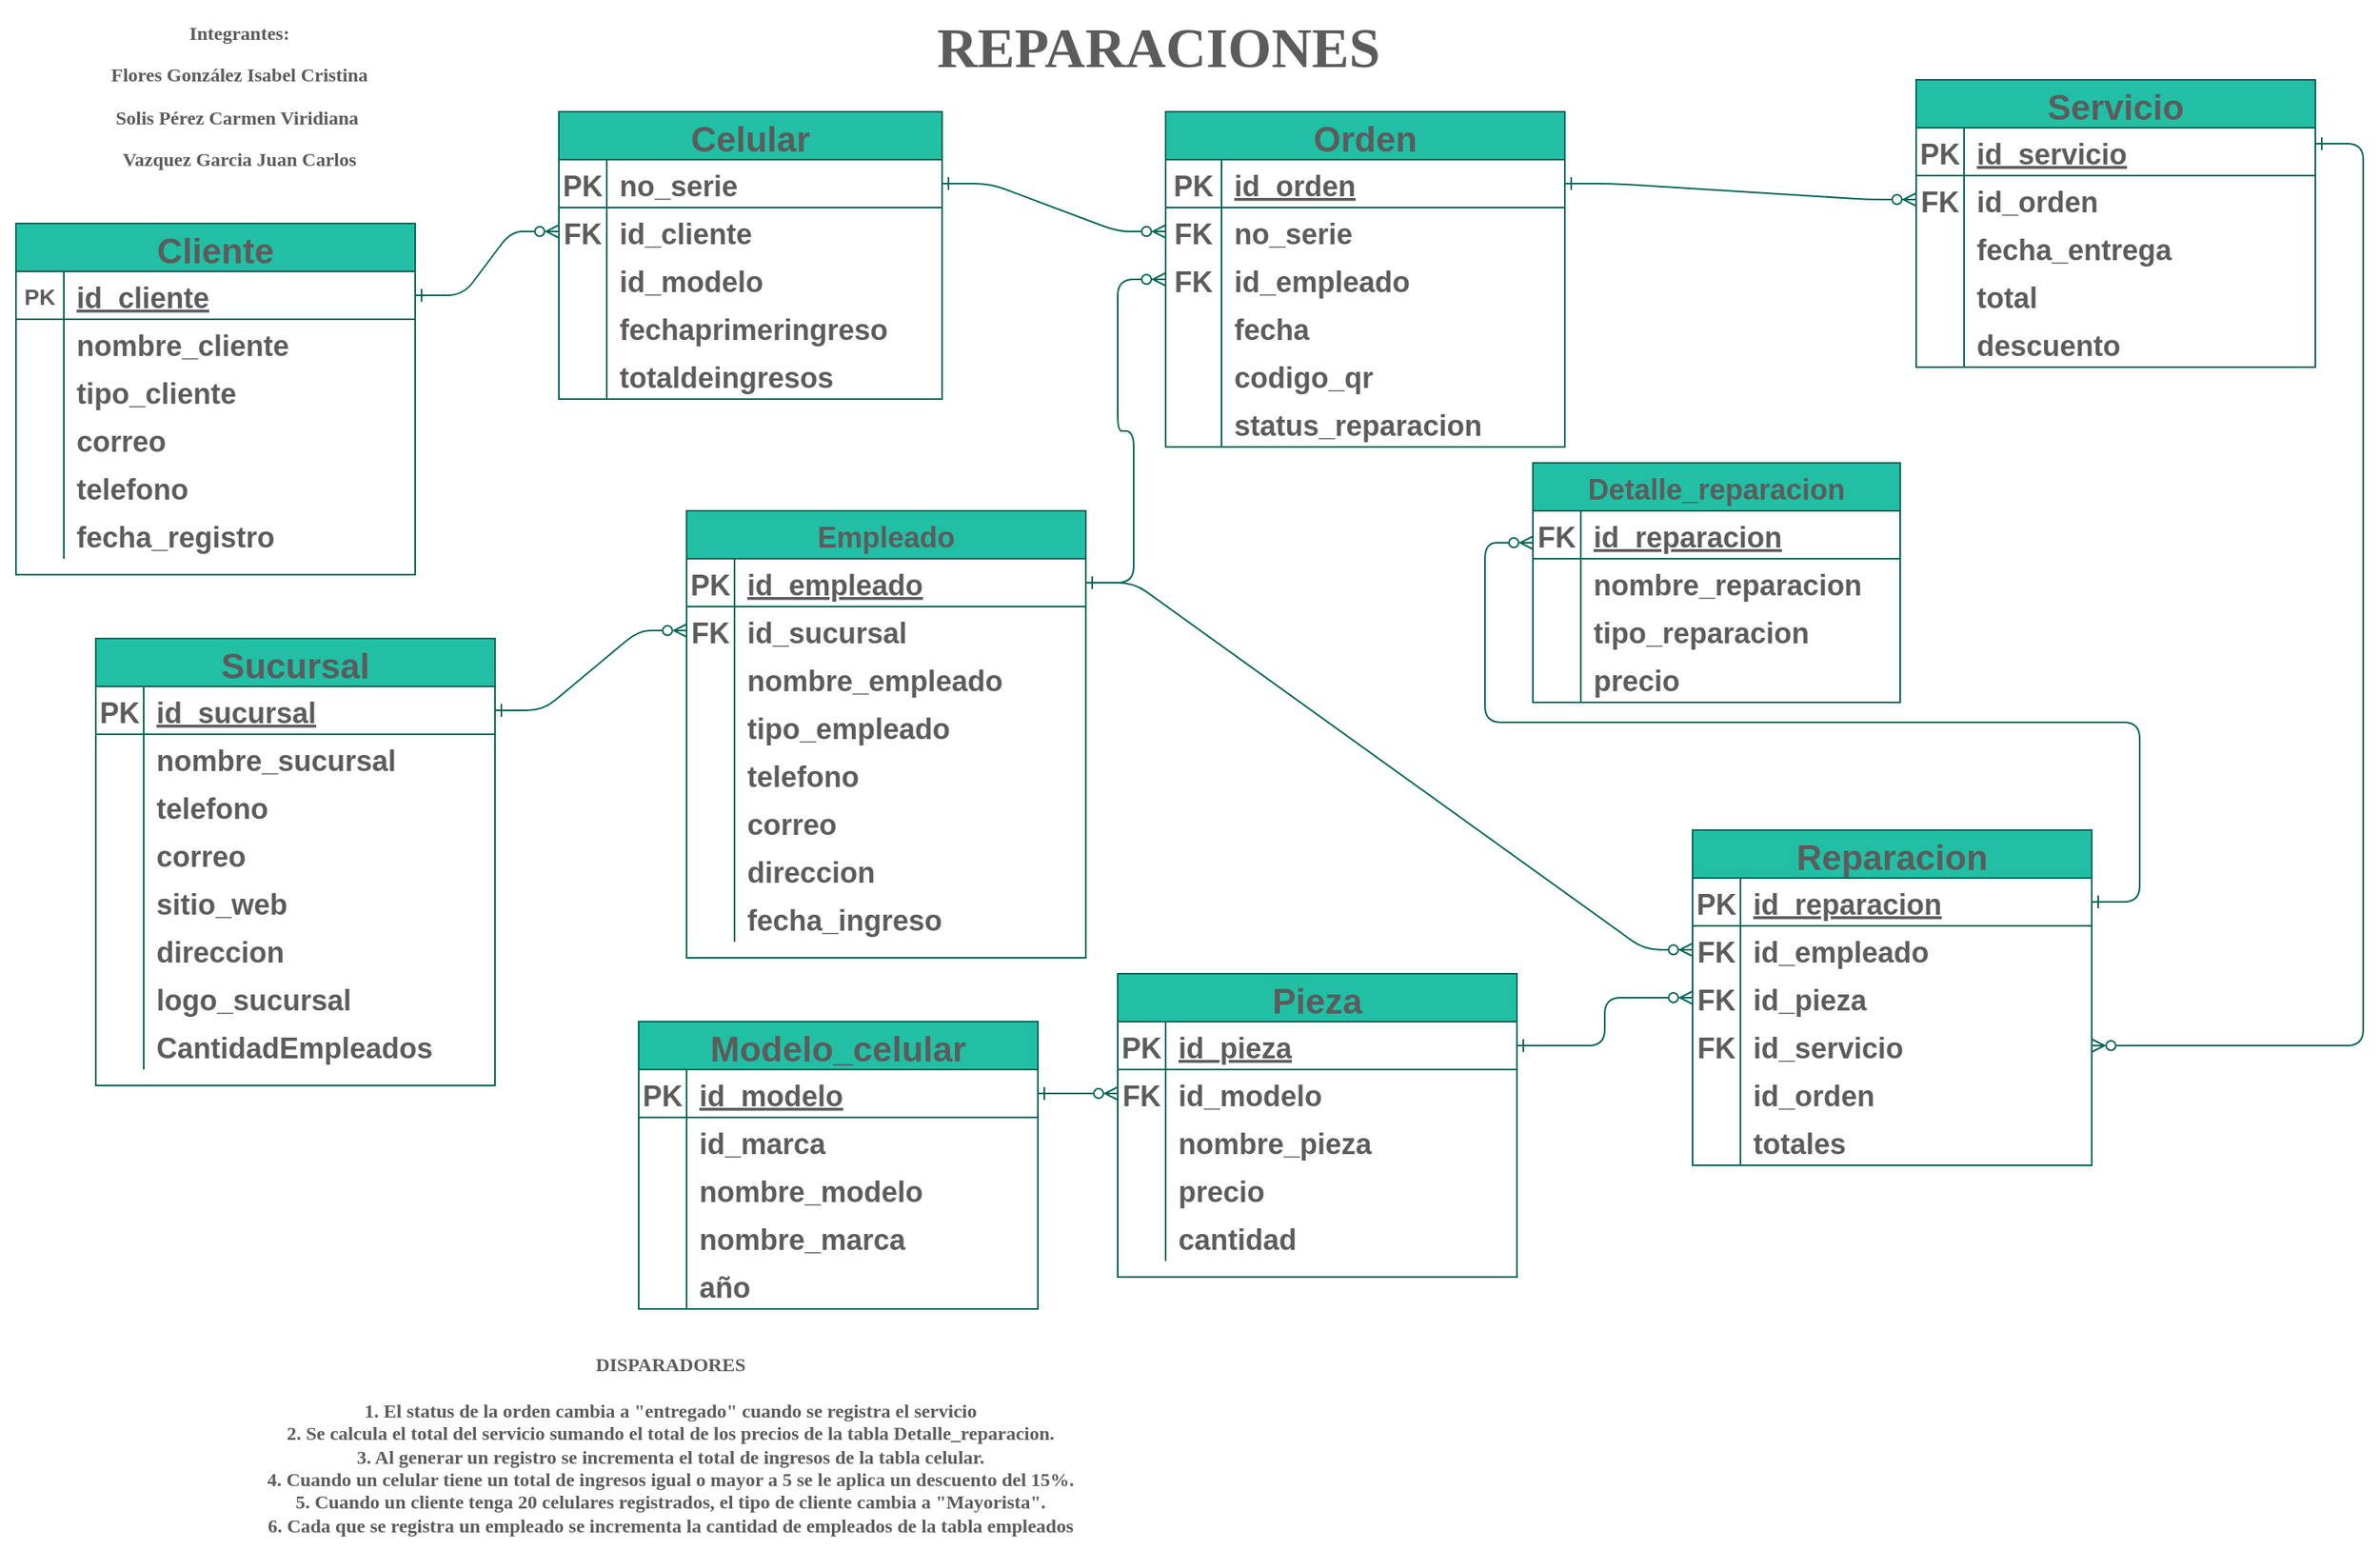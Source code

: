 <mxfile version="20.2.7" type="github">
  <diagram id="R2lEEEUBdFMjLlhIrx00" name="Page-1">
    <mxGraphModel dx="1718" dy="450" grid="1" gridSize="10" guides="1" tooltips="1" connect="1" arrows="1" fold="1" page="1" pageScale="1" pageWidth="850" pageHeight="1100" math="0" shadow="0" extFonts="Permanent Marker^https://fonts.googleapis.com/css?family=Permanent+Marker">
      <root>
        <mxCell id="0" />
        <mxCell id="1" parent="0" />
        <mxCell id="C-vyLk0tnHw3VtMMgP7b-12" value="" style="edgeStyle=entityRelationEdgeStyle;endArrow=ERzeroToMany;startArrow=ERone;endFill=1;startFill=0;entryX=0;entryY=0.5;entryDx=0;entryDy=0;strokeColor=#006658;fontColor=#5C5C5C;" parent="1" source="C-vyLk0tnHw3VtMMgP7b-3" target="lvBmsyOaQI6B3g02hHVx-122" edge="1">
          <mxGeometry width="100" height="100" relative="1" as="geometry">
            <mxPoint x="400" y="180" as="sourcePoint" />
            <mxPoint x="790" y="360" as="targetPoint" />
          </mxGeometry>
        </mxCell>
        <mxCell id="C-vyLk0tnHw3VtMMgP7b-2" value="Orden" style="shape=table;startSize=30;container=1;collapsible=1;childLayout=tableLayout;fixedRows=1;rowLines=0;fontStyle=1;align=center;resizeLast=1;fontSize=22;fillColor=#21C0A5;strokeColor=#006658;fontColor=#5C5C5C;" parent="1" vertex="1">
          <mxGeometry x="610" y="70" width="250" height="210" as="geometry" />
        </mxCell>
        <mxCell id="C-vyLk0tnHw3VtMMgP7b-3" value="" style="shape=partialRectangle;collapsible=0;dropTarget=0;pointerEvents=0;fillColor=none;points=[[0,0.5],[1,0.5]];portConstraint=eastwest;top=0;left=0;right=0;bottom=1;strokeColor=#006658;fontColor=#5C5C5C;" parent="C-vyLk0tnHw3VtMMgP7b-2" vertex="1">
          <mxGeometry y="30" width="250" height="30" as="geometry" />
        </mxCell>
        <mxCell id="C-vyLk0tnHw3VtMMgP7b-4" value="PK" style="shape=partialRectangle;overflow=hidden;connectable=0;fillColor=none;top=0;left=0;bottom=0;right=0;fontStyle=1;fontSize=18;strokeColor=#006658;fontColor=#5C5C5C;" parent="C-vyLk0tnHw3VtMMgP7b-3" vertex="1">
          <mxGeometry width="35" height="30" as="geometry">
            <mxRectangle width="35" height="30" as="alternateBounds" />
          </mxGeometry>
        </mxCell>
        <mxCell id="C-vyLk0tnHw3VtMMgP7b-5" value="id_orden" style="shape=partialRectangle;overflow=hidden;connectable=0;fillColor=none;top=0;left=0;bottom=0;right=0;align=left;spacingLeft=6;fontStyle=5;fontSize=18;strokeColor=#006658;fontColor=#5C5C5C;" parent="C-vyLk0tnHw3VtMMgP7b-3" vertex="1">
          <mxGeometry x="35" width="215" height="30" as="geometry">
            <mxRectangle width="215" height="30" as="alternateBounds" />
          </mxGeometry>
        </mxCell>
        <mxCell id="lvBmsyOaQI6B3g02hHVx-20" style="shape=partialRectangle;collapsible=0;dropTarget=0;pointerEvents=0;fillColor=none;points=[[0,0.5],[1,0.5]];portConstraint=eastwest;top=0;left=0;right=0;bottom=0;strokeColor=#006658;fontColor=#5C5C5C;" parent="C-vyLk0tnHw3VtMMgP7b-2" vertex="1">
          <mxGeometry y="60" width="250" height="30" as="geometry" />
        </mxCell>
        <mxCell id="lvBmsyOaQI6B3g02hHVx-21" value="FK" style="shape=partialRectangle;overflow=hidden;connectable=0;fillColor=none;top=0;left=0;bottom=0;right=0;fontSize=18;fontStyle=1;strokeColor=#006658;fontColor=#5C5C5C;" parent="lvBmsyOaQI6B3g02hHVx-20" vertex="1">
          <mxGeometry width="35" height="30" as="geometry">
            <mxRectangle width="35" height="30" as="alternateBounds" />
          </mxGeometry>
        </mxCell>
        <mxCell id="lvBmsyOaQI6B3g02hHVx-22" value="no_serie" style="shape=partialRectangle;overflow=hidden;connectable=0;fillColor=none;top=0;left=0;bottom=0;right=0;align=left;spacingLeft=6;fontStyle=1;fontSize=18;strokeColor=#006658;fontColor=#5C5C5C;" parent="lvBmsyOaQI6B3g02hHVx-20" vertex="1">
          <mxGeometry x="35" width="215" height="30" as="geometry">
            <mxRectangle width="215" height="30" as="alternateBounds" />
          </mxGeometry>
        </mxCell>
        <mxCell id="C-vyLk0tnHw3VtMMgP7b-6" value="" style="shape=partialRectangle;collapsible=0;dropTarget=0;pointerEvents=0;fillColor=none;points=[[0,0.5],[1,0.5]];portConstraint=eastwest;top=0;left=0;right=0;bottom=0;strokeColor=#006658;fontColor=#5C5C5C;" parent="C-vyLk0tnHw3VtMMgP7b-2" vertex="1">
          <mxGeometry y="90" width="250" height="30" as="geometry" />
        </mxCell>
        <mxCell id="C-vyLk0tnHw3VtMMgP7b-7" value="FK" style="shape=partialRectangle;overflow=hidden;connectable=0;fillColor=none;top=0;left=0;bottom=0;right=0;fontSize=18;fontStyle=1;strokeColor=#006658;fontColor=#5C5C5C;" parent="C-vyLk0tnHw3VtMMgP7b-6" vertex="1">
          <mxGeometry width="35" height="30" as="geometry">
            <mxRectangle width="35" height="30" as="alternateBounds" />
          </mxGeometry>
        </mxCell>
        <mxCell id="C-vyLk0tnHw3VtMMgP7b-8" value="id_empleado" style="shape=partialRectangle;overflow=hidden;connectable=0;fillColor=none;top=0;left=0;bottom=0;right=0;align=left;spacingLeft=6;fontStyle=1;fontSize=18;strokeColor=#006658;fontColor=#5C5C5C;" parent="C-vyLk0tnHw3VtMMgP7b-6" vertex="1">
          <mxGeometry x="35" width="215" height="30" as="geometry">
            <mxRectangle width="215" height="30" as="alternateBounds" />
          </mxGeometry>
        </mxCell>
        <mxCell id="lvBmsyOaQI6B3g02hHVx-23" style="shape=partialRectangle;collapsible=0;dropTarget=0;pointerEvents=0;fillColor=none;points=[[0,0.5],[1,0.5]];portConstraint=eastwest;top=0;left=0;right=0;bottom=0;strokeColor=#006658;fontColor=#5C5C5C;" parent="C-vyLk0tnHw3VtMMgP7b-2" vertex="1">
          <mxGeometry y="120" width="250" height="30" as="geometry" />
        </mxCell>
        <mxCell id="lvBmsyOaQI6B3g02hHVx-24" style="shape=partialRectangle;overflow=hidden;connectable=0;fillColor=none;top=0;left=0;bottom=0;right=0;strokeColor=#006658;fontColor=#5C5C5C;fontSize=18;" parent="lvBmsyOaQI6B3g02hHVx-23" vertex="1">
          <mxGeometry width="35" height="30" as="geometry">
            <mxRectangle width="35" height="30" as="alternateBounds" />
          </mxGeometry>
        </mxCell>
        <mxCell id="lvBmsyOaQI6B3g02hHVx-25" value="fecha" style="shape=partialRectangle;overflow=hidden;connectable=0;fillColor=none;top=0;left=0;bottom=0;right=0;align=left;spacingLeft=6;fontStyle=1;fontSize=18;strokeColor=#006658;fontColor=#5C5C5C;" parent="lvBmsyOaQI6B3g02hHVx-23" vertex="1">
          <mxGeometry x="35" width="215" height="30" as="geometry">
            <mxRectangle width="215" height="30" as="alternateBounds" />
          </mxGeometry>
        </mxCell>
        <mxCell id="lvBmsyOaQI6B3g02hHVx-26" style="shape=partialRectangle;collapsible=0;dropTarget=0;pointerEvents=0;fillColor=none;points=[[0,0.5],[1,0.5]];portConstraint=eastwest;top=0;left=0;right=0;bottom=0;strokeColor=#006658;fontColor=#5C5C5C;" parent="C-vyLk0tnHw3VtMMgP7b-2" vertex="1">
          <mxGeometry y="150" width="250" height="30" as="geometry" />
        </mxCell>
        <mxCell id="lvBmsyOaQI6B3g02hHVx-27" style="shape=partialRectangle;overflow=hidden;connectable=0;fillColor=none;top=0;left=0;bottom=0;right=0;strokeColor=#006658;fontColor=#5C5C5C;fontSize=18;" parent="lvBmsyOaQI6B3g02hHVx-26" vertex="1">
          <mxGeometry width="35" height="30" as="geometry">
            <mxRectangle width="35" height="30" as="alternateBounds" />
          </mxGeometry>
        </mxCell>
        <mxCell id="lvBmsyOaQI6B3g02hHVx-28" value="codigo_qr" style="shape=partialRectangle;overflow=hidden;connectable=0;fillColor=none;top=0;left=0;bottom=0;right=0;align=left;spacingLeft=6;fontStyle=1;fontSize=18;strokeColor=#006658;fontColor=#5C5C5C;" parent="lvBmsyOaQI6B3g02hHVx-26" vertex="1">
          <mxGeometry x="35" width="215" height="30" as="geometry">
            <mxRectangle width="215" height="30" as="alternateBounds" />
          </mxGeometry>
        </mxCell>
        <mxCell id="lvBmsyOaQI6B3g02hHVx-29" style="shape=partialRectangle;collapsible=0;dropTarget=0;pointerEvents=0;fillColor=none;points=[[0,0.5],[1,0.5]];portConstraint=eastwest;top=0;left=0;right=0;bottom=0;strokeColor=#006658;fontColor=#5C5C5C;" parent="C-vyLk0tnHw3VtMMgP7b-2" vertex="1">
          <mxGeometry y="180" width="250" height="30" as="geometry" />
        </mxCell>
        <mxCell id="lvBmsyOaQI6B3g02hHVx-30" style="shape=partialRectangle;overflow=hidden;connectable=0;fillColor=none;top=0;left=0;bottom=0;right=0;strokeColor=#006658;fontColor=#5C5C5C;fontSize=18;" parent="lvBmsyOaQI6B3g02hHVx-29" vertex="1">
          <mxGeometry width="35" height="30" as="geometry">
            <mxRectangle width="35" height="30" as="alternateBounds" />
          </mxGeometry>
        </mxCell>
        <mxCell id="lvBmsyOaQI6B3g02hHVx-31" value="status_reparacion" style="shape=partialRectangle;overflow=hidden;connectable=0;fillColor=none;top=0;left=0;bottom=0;right=0;align=left;spacingLeft=6;fontStyle=1;fontSize=18;strokeColor=#006658;fontColor=#5C5C5C;" parent="lvBmsyOaQI6B3g02hHVx-29" vertex="1">
          <mxGeometry x="35" width="215" height="30" as="geometry">
            <mxRectangle width="215" height="30" as="alternateBounds" />
          </mxGeometry>
        </mxCell>
        <mxCell id="C-vyLk0tnHw3VtMMgP7b-13" value="Sucursal" style="shape=table;startSize=30;container=1;collapsible=1;childLayout=tableLayout;fixedRows=1;rowLines=0;fontStyle=1;align=center;resizeLast=1;fontSize=22;fillColor=#21C0A5;strokeColor=#006658;fontColor=#5C5C5C;" parent="1" vertex="1">
          <mxGeometry x="-60" y="400" width="250" height="280" as="geometry" />
        </mxCell>
        <mxCell id="C-vyLk0tnHw3VtMMgP7b-14" value="" style="shape=partialRectangle;collapsible=0;dropTarget=0;pointerEvents=0;fillColor=none;points=[[0,0.5],[1,0.5]];portConstraint=eastwest;top=0;left=0;right=0;bottom=1;strokeColor=#006658;fontColor=#5C5C5C;" parent="C-vyLk0tnHw3VtMMgP7b-13" vertex="1">
          <mxGeometry y="30" width="250" height="30" as="geometry" />
        </mxCell>
        <mxCell id="C-vyLk0tnHw3VtMMgP7b-15" value="PK" style="shape=partialRectangle;overflow=hidden;connectable=0;fillColor=none;top=0;left=0;bottom=0;right=0;fontStyle=1;fontSize=18;strokeColor=#006658;fontColor=#5C5C5C;" parent="C-vyLk0tnHw3VtMMgP7b-14" vertex="1">
          <mxGeometry width="30" height="30" as="geometry">
            <mxRectangle width="30" height="30" as="alternateBounds" />
          </mxGeometry>
        </mxCell>
        <mxCell id="C-vyLk0tnHw3VtMMgP7b-16" value="id_sucursal" style="shape=partialRectangle;overflow=hidden;connectable=0;fillColor=none;top=0;left=0;bottom=0;right=0;align=left;spacingLeft=6;fontStyle=5;fontSize=18;strokeColor=#006658;fontColor=#5C5C5C;" parent="C-vyLk0tnHw3VtMMgP7b-14" vertex="1">
          <mxGeometry x="30" width="220" height="30" as="geometry">
            <mxRectangle width="220" height="30" as="alternateBounds" />
          </mxGeometry>
        </mxCell>
        <mxCell id="C-vyLk0tnHw3VtMMgP7b-20" value="" style="shape=partialRectangle;collapsible=0;dropTarget=0;pointerEvents=0;fillColor=none;points=[[0,0.5],[1,0.5]];portConstraint=eastwest;top=0;left=0;right=0;bottom=0;strokeColor=#006658;fontColor=#5C5C5C;" parent="C-vyLk0tnHw3VtMMgP7b-13" vertex="1">
          <mxGeometry y="60" width="250" height="30" as="geometry" />
        </mxCell>
        <mxCell id="C-vyLk0tnHw3VtMMgP7b-21" value="" style="shape=partialRectangle;overflow=hidden;connectable=0;fillColor=none;top=0;left=0;bottom=0;right=0;strokeColor=#006658;fontColor=#5C5C5C;fontSize=18;" parent="C-vyLk0tnHw3VtMMgP7b-20" vertex="1">
          <mxGeometry width="30" height="30" as="geometry">
            <mxRectangle width="30" height="30" as="alternateBounds" />
          </mxGeometry>
        </mxCell>
        <mxCell id="C-vyLk0tnHw3VtMMgP7b-22" value="nombre_sucursal" style="shape=partialRectangle;overflow=hidden;connectable=0;fillColor=none;top=0;left=0;bottom=0;right=0;align=left;spacingLeft=6;fontSize=18;fontStyle=1;strokeColor=#006658;fontColor=#5C5C5C;" parent="C-vyLk0tnHw3VtMMgP7b-20" vertex="1">
          <mxGeometry x="30" width="220" height="30" as="geometry">
            <mxRectangle width="220" height="30" as="alternateBounds" />
          </mxGeometry>
        </mxCell>
        <mxCell id="lvBmsyOaQI6B3g02hHVx-35" style="shape=partialRectangle;collapsible=0;dropTarget=0;pointerEvents=0;fillColor=none;points=[[0,0.5],[1,0.5]];portConstraint=eastwest;top=0;left=0;right=0;bottom=0;strokeColor=#006658;fontColor=#5C5C5C;" parent="C-vyLk0tnHw3VtMMgP7b-13" vertex="1">
          <mxGeometry y="90" width="250" height="30" as="geometry" />
        </mxCell>
        <mxCell id="lvBmsyOaQI6B3g02hHVx-36" style="shape=partialRectangle;overflow=hidden;connectable=0;fillColor=none;top=0;left=0;bottom=0;right=0;strokeColor=#006658;fontColor=#5C5C5C;fontSize=18;" parent="lvBmsyOaQI6B3g02hHVx-35" vertex="1">
          <mxGeometry width="30" height="30" as="geometry">
            <mxRectangle width="30" height="30" as="alternateBounds" />
          </mxGeometry>
        </mxCell>
        <mxCell id="lvBmsyOaQI6B3g02hHVx-37" value="telefono" style="shape=partialRectangle;overflow=hidden;connectable=0;fillColor=none;top=0;left=0;bottom=0;right=0;align=left;spacingLeft=6;fontSize=18;fontStyle=1;strokeColor=#006658;fontColor=#5C5C5C;" parent="lvBmsyOaQI6B3g02hHVx-35" vertex="1">
          <mxGeometry x="30" width="220" height="30" as="geometry">
            <mxRectangle width="220" height="30" as="alternateBounds" />
          </mxGeometry>
        </mxCell>
        <mxCell id="lvBmsyOaQI6B3g02hHVx-38" style="shape=partialRectangle;collapsible=0;dropTarget=0;pointerEvents=0;fillColor=none;points=[[0,0.5],[1,0.5]];portConstraint=eastwest;top=0;left=0;right=0;bottom=0;strokeColor=#006658;fontColor=#5C5C5C;" parent="C-vyLk0tnHw3VtMMgP7b-13" vertex="1">
          <mxGeometry y="120" width="250" height="30" as="geometry" />
        </mxCell>
        <mxCell id="lvBmsyOaQI6B3g02hHVx-39" style="shape=partialRectangle;overflow=hidden;connectable=0;fillColor=none;top=0;left=0;bottom=0;right=0;strokeColor=#006658;fontColor=#5C5C5C;fontSize=18;" parent="lvBmsyOaQI6B3g02hHVx-38" vertex="1">
          <mxGeometry width="30" height="30" as="geometry">
            <mxRectangle width="30" height="30" as="alternateBounds" />
          </mxGeometry>
        </mxCell>
        <mxCell id="lvBmsyOaQI6B3g02hHVx-40" value="correo" style="shape=partialRectangle;overflow=hidden;connectable=0;fillColor=none;top=0;left=0;bottom=0;right=0;align=left;spacingLeft=6;fontSize=18;fontStyle=1;strokeColor=#006658;fontColor=#5C5C5C;" parent="lvBmsyOaQI6B3g02hHVx-38" vertex="1">
          <mxGeometry x="30" width="220" height="30" as="geometry">
            <mxRectangle width="220" height="30" as="alternateBounds" />
          </mxGeometry>
        </mxCell>
        <mxCell id="lvBmsyOaQI6B3g02hHVx-41" style="shape=partialRectangle;collapsible=0;dropTarget=0;pointerEvents=0;fillColor=none;points=[[0,0.5],[1,0.5]];portConstraint=eastwest;top=0;left=0;right=0;bottom=0;strokeColor=#006658;fontColor=#5C5C5C;" parent="C-vyLk0tnHw3VtMMgP7b-13" vertex="1">
          <mxGeometry y="150" width="250" height="30" as="geometry" />
        </mxCell>
        <mxCell id="lvBmsyOaQI6B3g02hHVx-42" style="shape=partialRectangle;overflow=hidden;connectable=0;fillColor=none;top=0;left=0;bottom=0;right=0;strokeColor=#006658;fontColor=#5C5C5C;fontSize=18;" parent="lvBmsyOaQI6B3g02hHVx-41" vertex="1">
          <mxGeometry width="30" height="30" as="geometry">
            <mxRectangle width="30" height="30" as="alternateBounds" />
          </mxGeometry>
        </mxCell>
        <mxCell id="lvBmsyOaQI6B3g02hHVx-43" value="sitio_web" style="shape=partialRectangle;overflow=hidden;connectable=0;fillColor=none;top=0;left=0;bottom=0;right=0;align=left;spacingLeft=6;fontSize=18;fontStyle=1;strokeColor=#006658;fontColor=#5C5C5C;" parent="lvBmsyOaQI6B3g02hHVx-41" vertex="1">
          <mxGeometry x="30" width="220" height="30" as="geometry">
            <mxRectangle width="220" height="30" as="alternateBounds" />
          </mxGeometry>
        </mxCell>
        <mxCell id="lvBmsyOaQI6B3g02hHVx-44" style="shape=partialRectangle;collapsible=0;dropTarget=0;pointerEvents=0;fillColor=none;points=[[0,0.5],[1,0.5]];portConstraint=eastwest;top=0;left=0;right=0;bottom=0;strokeColor=#006658;fontColor=#5C5C5C;" parent="C-vyLk0tnHw3VtMMgP7b-13" vertex="1">
          <mxGeometry y="180" width="250" height="30" as="geometry" />
        </mxCell>
        <mxCell id="lvBmsyOaQI6B3g02hHVx-45" style="shape=partialRectangle;overflow=hidden;connectable=0;fillColor=none;top=0;left=0;bottom=0;right=0;strokeColor=#006658;fontColor=#5C5C5C;fontSize=18;" parent="lvBmsyOaQI6B3g02hHVx-44" vertex="1">
          <mxGeometry width="30" height="30" as="geometry">
            <mxRectangle width="30" height="30" as="alternateBounds" />
          </mxGeometry>
        </mxCell>
        <mxCell id="lvBmsyOaQI6B3g02hHVx-46" value="direccion" style="shape=partialRectangle;overflow=hidden;connectable=0;fillColor=none;top=0;left=0;bottom=0;right=0;align=left;spacingLeft=6;fontSize=18;fontStyle=1;strokeColor=#006658;fontColor=#5C5C5C;" parent="lvBmsyOaQI6B3g02hHVx-44" vertex="1">
          <mxGeometry x="30" width="220" height="30" as="geometry">
            <mxRectangle width="220" height="30" as="alternateBounds" />
          </mxGeometry>
        </mxCell>
        <mxCell id="lvBmsyOaQI6B3g02hHVx-47" style="shape=partialRectangle;collapsible=0;dropTarget=0;pointerEvents=0;fillColor=none;points=[[0,0.5],[1,0.5]];portConstraint=eastwest;top=0;left=0;right=0;bottom=0;strokeColor=#006658;fontColor=#5C5C5C;" parent="C-vyLk0tnHw3VtMMgP7b-13" vertex="1">
          <mxGeometry y="210" width="250" height="30" as="geometry" />
        </mxCell>
        <mxCell id="lvBmsyOaQI6B3g02hHVx-48" style="shape=partialRectangle;overflow=hidden;connectable=0;fillColor=none;top=0;left=0;bottom=0;right=0;strokeColor=#006658;fontColor=#5C5C5C;fontSize=18;" parent="lvBmsyOaQI6B3g02hHVx-47" vertex="1">
          <mxGeometry width="30" height="30" as="geometry">
            <mxRectangle width="30" height="30" as="alternateBounds" />
          </mxGeometry>
        </mxCell>
        <mxCell id="lvBmsyOaQI6B3g02hHVx-49" value="logo_sucursal" style="shape=partialRectangle;overflow=hidden;connectable=0;fillColor=none;top=0;left=0;bottom=0;right=0;align=left;spacingLeft=6;fontSize=18;fontStyle=1;strokeColor=#006658;fontColor=#5C5C5C;" parent="lvBmsyOaQI6B3g02hHVx-47" vertex="1">
          <mxGeometry x="30" width="220" height="30" as="geometry">
            <mxRectangle width="220" height="30" as="alternateBounds" />
          </mxGeometry>
        </mxCell>
        <mxCell id="FClz4ZPg7XtvgqnXWoon-1" style="shape=partialRectangle;collapsible=0;dropTarget=0;pointerEvents=0;fillColor=none;points=[[0,0.5],[1,0.5]];portConstraint=eastwest;top=0;left=0;right=0;bottom=0;strokeColor=#006658;fontColor=#5C5C5C;" parent="C-vyLk0tnHw3VtMMgP7b-13" vertex="1">
          <mxGeometry y="240" width="250" height="30" as="geometry" />
        </mxCell>
        <mxCell id="FClz4ZPg7XtvgqnXWoon-2" style="shape=partialRectangle;overflow=hidden;connectable=0;fillColor=none;top=0;left=0;bottom=0;right=0;strokeColor=#006658;fontColor=#5C5C5C;fontSize=18;" parent="FClz4ZPg7XtvgqnXWoon-1" vertex="1">
          <mxGeometry width="30" height="30" as="geometry">
            <mxRectangle width="30" height="30" as="alternateBounds" />
          </mxGeometry>
        </mxCell>
        <mxCell id="FClz4ZPg7XtvgqnXWoon-3" value="CantidadEmpleados" style="shape=partialRectangle;overflow=hidden;connectable=0;fillColor=none;top=0;left=0;bottom=0;right=0;align=left;spacingLeft=6;fontSize=18;fontStyle=1;strokeColor=#006658;fontColor=#5C5C5C;" parent="FClz4ZPg7XtvgqnXWoon-1" vertex="1">
          <mxGeometry x="30" width="220" height="30" as="geometry">
            <mxRectangle width="220" height="30" as="alternateBounds" />
          </mxGeometry>
        </mxCell>
        <mxCell id="C-vyLk0tnHw3VtMMgP7b-23" value="Cliente" style="shape=table;startSize=30;container=1;collapsible=1;childLayout=tableLayout;fixedRows=1;rowLines=0;fontStyle=1;align=center;resizeLast=1;fontSize=22;fillColor=#21C0A5;strokeColor=#006658;fontColor=#5C5C5C;" parent="1" vertex="1">
          <mxGeometry x="-110" y="140" width="250" height="220" as="geometry" />
        </mxCell>
        <mxCell id="C-vyLk0tnHw3VtMMgP7b-24" value="" style="shape=partialRectangle;collapsible=0;dropTarget=0;pointerEvents=0;fillColor=none;points=[[0,0.5],[1,0.5]];portConstraint=eastwest;top=0;left=0;right=0;bottom=1;strokeColor=#006658;fontColor=#5C5C5C;" parent="C-vyLk0tnHw3VtMMgP7b-23" vertex="1">
          <mxGeometry y="30" width="250" height="30" as="geometry" />
        </mxCell>
        <mxCell id="C-vyLk0tnHw3VtMMgP7b-25" value="PK" style="shape=partialRectangle;overflow=hidden;connectable=0;fillColor=none;top=0;left=0;bottom=0;right=0;fontStyle=1;fontSize=14;strokeColor=#006658;fontColor=#5C5C5C;" parent="C-vyLk0tnHw3VtMMgP7b-24" vertex="1">
          <mxGeometry width="30" height="30" as="geometry">
            <mxRectangle width="30" height="30" as="alternateBounds" />
          </mxGeometry>
        </mxCell>
        <mxCell id="C-vyLk0tnHw3VtMMgP7b-26" value="id_cliente" style="shape=partialRectangle;overflow=hidden;connectable=0;fillColor=none;top=0;left=0;bottom=0;right=0;align=left;spacingLeft=6;fontStyle=5;fontSize=18;strokeColor=#006658;fontColor=#5C5C5C;" parent="C-vyLk0tnHw3VtMMgP7b-24" vertex="1">
          <mxGeometry x="30" width="220" height="30" as="geometry">
            <mxRectangle width="220" height="30" as="alternateBounds" />
          </mxGeometry>
        </mxCell>
        <mxCell id="C-vyLk0tnHw3VtMMgP7b-27" value="" style="shape=partialRectangle;collapsible=0;dropTarget=0;pointerEvents=0;fillColor=none;points=[[0,0.5],[1,0.5]];portConstraint=eastwest;top=0;left=0;right=0;bottom=0;fontStyle=1;fontSize=14;strokeColor=#006658;fontColor=#5C5C5C;" parent="C-vyLk0tnHw3VtMMgP7b-23" vertex="1">
          <mxGeometry y="60" width="250" height="30" as="geometry" />
        </mxCell>
        <mxCell id="C-vyLk0tnHw3VtMMgP7b-28" value="" style="shape=partialRectangle;overflow=hidden;connectable=0;fillColor=none;top=0;left=0;bottom=0;right=0;fontStyle=1;strokeColor=#006658;fontColor=#5C5C5C;" parent="C-vyLk0tnHw3VtMMgP7b-27" vertex="1">
          <mxGeometry width="30" height="30" as="geometry">
            <mxRectangle width="30" height="30" as="alternateBounds" />
          </mxGeometry>
        </mxCell>
        <mxCell id="C-vyLk0tnHw3VtMMgP7b-29" value="nombre_cliente" style="shape=partialRectangle;overflow=hidden;connectable=0;fillColor=none;top=0;left=0;bottom=0;right=0;align=left;spacingLeft=6;fontSize=18;fontStyle=1;strokeColor=#006658;fontColor=#5C5C5C;" parent="C-vyLk0tnHw3VtMMgP7b-27" vertex="1">
          <mxGeometry x="30" width="220" height="30" as="geometry">
            <mxRectangle width="220" height="30" as="alternateBounds" />
          </mxGeometry>
        </mxCell>
        <mxCell id="lvBmsyOaQI6B3g02hHVx-5" style="shape=partialRectangle;collapsible=0;dropTarget=0;pointerEvents=0;fillColor=none;points=[[0,0.5],[1,0.5]];portConstraint=eastwest;top=0;left=0;right=0;bottom=0;strokeColor=#006658;fontColor=#5C5C5C;" parent="C-vyLk0tnHw3VtMMgP7b-23" vertex="1">
          <mxGeometry y="90" width="250" height="30" as="geometry" />
        </mxCell>
        <mxCell id="lvBmsyOaQI6B3g02hHVx-6" style="shape=partialRectangle;overflow=hidden;connectable=0;fillColor=none;top=0;left=0;bottom=0;right=0;strokeColor=#006658;fontColor=#5C5C5C;" parent="lvBmsyOaQI6B3g02hHVx-5" vertex="1">
          <mxGeometry width="30" height="30" as="geometry">
            <mxRectangle width="30" height="30" as="alternateBounds" />
          </mxGeometry>
        </mxCell>
        <mxCell id="lvBmsyOaQI6B3g02hHVx-7" value="tipo_cliente" style="shape=partialRectangle;overflow=hidden;connectable=0;fillColor=none;top=0;left=0;bottom=0;right=0;align=left;spacingLeft=6;fontSize=18;fontStyle=1;strokeColor=#006658;fontColor=#5C5C5C;" parent="lvBmsyOaQI6B3g02hHVx-5" vertex="1">
          <mxGeometry x="30" width="220" height="30" as="geometry">
            <mxRectangle width="220" height="30" as="alternateBounds" />
          </mxGeometry>
        </mxCell>
        <mxCell id="lvBmsyOaQI6B3g02hHVx-8" style="shape=partialRectangle;collapsible=0;dropTarget=0;pointerEvents=0;fillColor=none;points=[[0,0.5],[1,0.5]];portConstraint=eastwest;top=0;left=0;right=0;bottom=0;strokeColor=#006658;fontColor=#5C5C5C;" parent="C-vyLk0tnHw3VtMMgP7b-23" vertex="1">
          <mxGeometry y="120" width="250" height="30" as="geometry" />
        </mxCell>
        <mxCell id="lvBmsyOaQI6B3g02hHVx-9" style="shape=partialRectangle;overflow=hidden;connectable=0;fillColor=none;top=0;left=0;bottom=0;right=0;strokeColor=#006658;fontColor=#5C5C5C;" parent="lvBmsyOaQI6B3g02hHVx-8" vertex="1">
          <mxGeometry width="30" height="30" as="geometry">
            <mxRectangle width="30" height="30" as="alternateBounds" />
          </mxGeometry>
        </mxCell>
        <mxCell id="lvBmsyOaQI6B3g02hHVx-10" value="correo" style="shape=partialRectangle;overflow=hidden;connectable=0;fillColor=none;top=0;left=0;bottom=0;right=0;align=left;spacingLeft=6;fontSize=18;fontStyle=1;strokeColor=#006658;fontColor=#5C5C5C;" parent="lvBmsyOaQI6B3g02hHVx-8" vertex="1">
          <mxGeometry x="30" width="220" height="30" as="geometry">
            <mxRectangle width="220" height="30" as="alternateBounds" />
          </mxGeometry>
        </mxCell>
        <mxCell id="lvBmsyOaQI6B3g02hHVx-11" style="shape=partialRectangle;collapsible=0;dropTarget=0;pointerEvents=0;fillColor=none;points=[[0,0.5],[1,0.5]];portConstraint=eastwest;top=0;left=0;right=0;bottom=0;strokeColor=#006658;fontColor=#5C5C5C;" parent="C-vyLk0tnHw3VtMMgP7b-23" vertex="1">
          <mxGeometry y="150" width="250" height="30" as="geometry" />
        </mxCell>
        <mxCell id="lvBmsyOaQI6B3g02hHVx-12" style="shape=partialRectangle;overflow=hidden;connectable=0;fillColor=none;top=0;left=0;bottom=0;right=0;strokeColor=#006658;fontColor=#5C5C5C;" parent="lvBmsyOaQI6B3g02hHVx-11" vertex="1">
          <mxGeometry width="30" height="30" as="geometry">
            <mxRectangle width="30" height="30" as="alternateBounds" />
          </mxGeometry>
        </mxCell>
        <mxCell id="lvBmsyOaQI6B3g02hHVx-13" value="telefono" style="shape=partialRectangle;overflow=hidden;connectable=0;fillColor=none;top=0;left=0;bottom=0;right=0;align=left;spacingLeft=6;fontSize=18;fontStyle=1;strokeColor=#006658;fontColor=#5C5C5C;" parent="lvBmsyOaQI6B3g02hHVx-11" vertex="1">
          <mxGeometry x="30" width="220" height="30" as="geometry">
            <mxRectangle width="220" height="30" as="alternateBounds" />
          </mxGeometry>
        </mxCell>
        <mxCell id="lvBmsyOaQI6B3g02hHVx-14" style="shape=partialRectangle;collapsible=0;dropTarget=0;pointerEvents=0;fillColor=none;points=[[0,0.5],[1,0.5]];portConstraint=eastwest;top=0;left=0;right=0;bottom=0;strokeColor=#006658;fontColor=#5C5C5C;" parent="C-vyLk0tnHw3VtMMgP7b-23" vertex="1">
          <mxGeometry y="180" width="250" height="30" as="geometry" />
        </mxCell>
        <mxCell id="lvBmsyOaQI6B3g02hHVx-15" style="shape=partialRectangle;overflow=hidden;connectable=0;fillColor=none;top=0;left=0;bottom=0;right=0;strokeColor=#006658;fontColor=#5C5C5C;" parent="lvBmsyOaQI6B3g02hHVx-14" vertex="1">
          <mxGeometry width="30" height="30" as="geometry">
            <mxRectangle width="30" height="30" as="alternateBounds" />
          </mxGeometry>
        </mxCell>
        <mxCell id="lvBmsyOaQI6B3g02hHVx-16" value="fecha_registro" style="shape=partialRectangle;overflow=hidden;connectable=0;fillColor=none;top=0;left=0;bottom=0;right=0;align=left;spacingLeft=6;fontSize=18;fontStyle=1;strokeColor=#006658;fontColor=#5C5C5C;" parent="lvBmsyOaQI6B3g02hHVx-14" vertex="1">
          <mxGeometry x="30" width="220" height="30" as="geometry">
            <mxRectangle width="220" height="30" as="alternateBounds" />
          </mxGeometry>
        </mxCell>
        <mxCell id="lvBmsyOaQI6B3g02hHVx-60" value="Reparacion" style="shape=table;startSize=30;container=1;collapsible=1;childLayout=tableLayout;fixedRows=1;rowLines=0;fontStyle=1;align=center;resizeLast=1;fontSize=22;fillColor=#21C0A5;strokeColor=#006658;fontColor=#5C5C5C;" parent="1" vertex="1">
          <mxGeometry x="940" y="520" width="250" height="210" as="geometry" />
        </mxCell>
        <mxCell id="lvBmsyOaQI6B3g02hHVx-61" value="" style="shape=tableRow;horizontal=0;startSize=0;swimlaneHead=0;swimlaneBody=0;fillColor=none;collapsible=0;dropTarget=0;points=[[0,0.5],[1,0.5]];portConstraint=eastwest;top=0;left=0;right=0;bottom=1;strokeColor=#006658;fontColor=#5C5C5C;" parent="lvBmsyOaQI6B3g02hHVx-60" vertex="1">
          <mxGeometry y="30" width="250" height="30" as="geometry" />
        </mxCell>
        <mxCell id="lvBmsyOaQI6B3g02hHVx-62" value="PK" style="shape=partialRectangle;connectable=0;fillColor=none;top=0;left=0;bottom=0;right=0;fontStyle=1;overflow=hidden;fontSize=18;strokeColor=#006658;fontColor=#5C5C5C;" parent="lvBmsyOaQI6B3g02hHVx-61" vertex="1">
          <mxGeometry width="30" height="30" as="geometry">
            <mxRectangle width="30" height="30" as="alternateBounds" />
          </mxGeometry>
        </mxCell>
        <mxCell id="lvBmsyOaQI6B3g02hHVx-63" value="id_reparacion" style="shape=partialRectangle;connectable=0;fillColor=none;top=0;left=0;bottom=0;right=0;align=left;spacingLeft=6;fontStyle=5;overflow=hidden;fontSize=18;strokeColor=#006658;fontColor=#5C5C5C;" parent="lvBmsyOaQI6B3g02hHVx-61" vertex="1">
          <mxGeometry x="30" width="220" height="30" as="geometry">
            <mxRectangle width="220" height="30" as="alternateBounds" />
          </mxGeometry>
        </mxCell>
        <mxCell id="lvBmsyOaQI6B3g02hHVx-70" value="" style="shape=tableRow;horizontal=0;startSize=0;swimlaneHead=0;swimlaneBody=0;fillColor=none;collapsible=0;dropTarget=0;points=[[0,0.5],[1,0.5]];portConstraint=eastwest;top=0;left=0;right=0;bottom=0;strokeColor=#006658;fontColor=#5C5C5C;" parent="lvBmsyOaQI6B3g02hHVx-60" vertex="1">
          <mxGeometry y="60" width="250" height="30" as="geometry" />
        </mxCell>
        <mxCell id="lvBmsyOaQI6B3g02hHVx-71" value="FK" style="shape=partialRectangle;connectable=0;fillColor=none;top=0;left=0;bottom=0;right=0;editable=1;overflow=hidden;fontStyle=1;fontSize=18;strokeColor=#006658;fontColor=#5C5C5C;" parent="lvBmsyOaQI6B3g02hHVx-70" vertex="1">
          <mxGeometry width="30" height="30" as="geometry">
            <mxRectangle width="30" height="30" as="alternateBounds" />
          </mxGeometry>
        </mxCell>
        <mxCell id="lvBmsyOaQI6B3g02hHVx-72" value="id_empleado" style="shape=partialRectangle;connectable=0;fillColor=none;top=0;left=0;bottom=0;right=0;align=left;spacingLeft=6;overflow=hidden;fontSize=18;fontStyle=1;strokeColor=#006658;fontColor=#5C5C5C;" parent="lvBmsyOaQI6B3g02hHVx-70" vertex="1">
          <mxGeometry x="30" width="220" height="30" as="geometry">
            <mxRectangle width="220" height="30" as="alternateBounds" />
          </mxGeometry>
        </mxCell>
        <mxCell id="lvBmsyOaQI6B3g02hHVx-213" style="shape=tableRow;horizontal=0;startSize=0;swimlaneHead=0;swimlaneBody=0;fillColor=none;collapsible=0;dropTarget=0;points=[[0,0.5],[1,0.5]];portConstraint=eastwest;top=0;left=0;right=0;bottom=0;strokeColor=#006658;fontColor=#5C5C5C;" parent="lvBmsyOaQI6B3g02hHVx-60" vertex="1">
          <mxGeometry y="90" width="250" height="30" as="geometry" />
        </mxCell>
        <mxCell id="lvBmsyOaQI6B3g02hHVx-214" value="FK" style="shape=partialRectangle;connectable=0;fillColor=none;top=0;left=0;bottom=0;right=0;editable=1;overflow=hidden;fontSize=18;fontStyle=1;strokeColor=#006658;fontColor=#5C5C5C;" parent="lvBmsyOaQI6B3g02hHVx-213" vertex="1">
          <mxGeometry width="30" height="30" as="geometry">
            <mxRectangle width="30" height="30" as="alternateBounds" />
          </mxGeometry>
        </mxCell>
        <mxCell id="lvBmsyOaQI6B3g02hHVx-215" value="id_pieza" style="shape=partialRectangle;connectable=0;fillColor=none;top=0;left=0;bottom=0;right=0;align=left;spacingLeft=6;overflow=hidden;fontSize=18;fontStyle=1;strokeColor=#006658;fontColor=#5C5C5C;" parent="lvBmsyOaQI6B3g02hHVx-213" vertex="1">
          <mxGeometry x="30" width="220" height="30" as="geometry">
            <mxRectangle width="220" height="30" as="alternateBounds" />
          </mxGeometry>
        </mxCell>
        <mxCell id="BO1QqGuCfi7al62pN8j2-1" style="shape=tableRow;horizontal=0;startSize=0;swimlaneHead=0;swimlaneBody=0;fillColor=none;collapsible=0;dropTarget=0;points=[[0,0.5],[1,0.5]];portConstraint=eastwest;top=0;left=0;right=0;bottom=0;strokeColor=#006658;fontColor=#5C5C5C;" parent="lvBmsyOaQI6B3g02hHVx-60" vertex="1">
          <mxGeometry y="120" width="250" height="30" as="geometry" />
        </mxCell>
        <mxCell id="BO1QqGuCfi7al62pN8j2-2" value="FK" style="shape=partialRectangle;connectable=0;fillColor=none;top=0;left=0;bottom=0;right=0;editable=1;overflow=hidden;fontSize=18;fontStyle=1;strokeColor=#006658;fontColor=#5C5C5C;" parent="BO1QqGuCfi7al62pN8j2-1" vertex="1">
          <mxGeometry width="30" height="30" as="geometry">
            <mxRectangle width="30" height="30" as="alternateBounds" />
          </mxGeometry>
        </mxCell>
        <mxCell id="BO1QqGuCfi7al62pN8j2-3" value="id_servicio" style="shape=partialRectangle;connectable=0;fillColor=none;top=0;left=0;bottom=0;right=0;align=left;spacingLeft=6;overflow=hidden;fontSize=18;fontStyle=1;strokeColor=#006658;fontColor=#5C5C5C;" parent="BO1QqGuCfi7al62pN8j2-1" vertex="1">
          <mxGeometry x="30" width="220" height="30" as="geometry">
            <mxRectangle width="220" height="30" as="alternateBounds" />
          </mxGeometry>
        </mxCell>
        <mxCell id="2_u4wsTsLN2xs_JK3rOC-62" value="" style="shape=tableRow;horizontal=0;startSize=0;swimlaneHead=0;swimlaneBody=0;fillColor=none;collapsible=0;dropTarget=0;points=[[0,0.5],[1,0.5]];portConstraint=eastwest;top=0;left=0;right=0;bottom=0;strokeColor=#006658;fontColor=#5C5C5C;" parent="lvBmsyOaQI6B3g02hHVx-60" vertex="1">
          <mxGeometry y="150" width="250" height="30" as="geometry" />
        </mxCell>
        <mxCell id="2_u4wsTsLN2xs_JK3rOC-63" value="" style="shape=partialRectangle;connectable=0;fillColor=none;top=0;left=0;bottom=0;right=0;editable=1;overflow=hidden;strokeColor=#006658;fontColor=#5C5C5C;fontSize=18;" parent="2_u4wsTsLN2xs_JK3rOC-62" vertex="1">
          <mxGeometry width="30" height="30" as="geometry">
            <mxRectangle width="30" height="30" as="alternateBounds" />
          </mxGeometry>
        </mxCell>
        <mxCell id="2_u4wsTsLN2xs_JK3rOC-64" value="id_orden" style="shape=partialRectangle;connectable=0;fillColor=none;top=0;left=0;bottom=0;right=0;align=left;spacingLeft=6;overflow=hidden;fontSize=18;fontStyle=1;strokeColor=#006658;fontColor=#5C5C5C;" parent="2_u4wsTsLN2xs_JK3rOC-62" vertex="1">
          <mxGeometry x="30" width="220" height="30" as="geometry">
            <mxRectangle width="220" height="30" as="alternateBounds" />
          </mxGeometry>
        </mxCell>
        <mxCell id="lvBmsyOaQI6B3g02hHVx-67" value="" style="shape=tableRow;horizontal=0;startSize=0;swimlaneHead=0;swimlaneBody=0;fillColor=none;collapsible=0;dropTarget=0;points=[[0,0.5],[1,0.5]];portConstraint=eastwest;top=0;left=0;right=0;bottom=0;strokeColor=#006658;fontColor=#5C5C5C;" parent="lvBmsyOaQI6B3g02hHVx-60" vertex="1">
          <mxGeometry y="180" width="250" height="30" as="geometry" />
        </mxCell>
        <mxCell id="lvBmsyOaQI6B3g02hHVx-68" value="" style="shape=partialRectangle;connectable=0;fillColor=none;top=0;left=0;bottom=0;right=0;editable=1;overflow=hidden;strokeColor=#006658;fontColor=#5C5C5C;fontSize=18;" parent="lvBmsyOaQI6B3g02hHVx-67" vertex="1">
          <mxGeometry width="30" height="30" as="geometry">
            <mxRectangle width="30" height="30" as="alternateBounds" />
          </mxGeometry>
        </mxCell>
        <mxCell id="lvBmsyOaQI6B3g02hHVx-69" value="totales" style="shape=partialRectangle;connectable=0;fillColor=none;top=0;left=0;bottom=0;right=0;align=left;spacingLeft=6;overflow=hidden;fontSize=18;fontStyle=1;strokeColor=#006658;fontColor=#5C5C5C;" parent="lvBmsyOaQI6B3g02hHVx-67" vertex="1">
          <mxGeometry x="30" width="220" height="30" as="geometry">
            <mxRectangle width="220" height="30" as="alternateBounds" />
          </mxGeometry>
        </mxCell>
        <mxCell id="lvBmsyOaQI6B3g02hHVx-73" value="Celular" style="shape=table;startSize=30;container=1;collapsible=1;childLayout=tableLayout;fixedRows=1;rowLines=0;fontStyle=1;align=center;resizeLast=1;fontSize=22;fillColor=#21C0A5;strokeColor=#006658;fontColor=#5C5C5C;" parent="1" vertex="1">
          <mxGeometry x="230" y="70" width="240" height="180" as="geometry" />
        </mxCell>
        <mxCell id="lvBmsyOaQI6B3g02hHVx-74" value="" style="shape=tableRow;horizontal=0;startSize=0;swimlaneHead=0;swimlaneBody=0;fillColor=none;collapsible=0;dropTarget=0;points=[[0,0.5],[1,0.5]];portConstraint=eastwest;top=0;left=0;right=0;bottom=1;strokeColor=#006658;fontColor=#5C5C5C;fontSize=18;" parent="lvBmsyOaQI6B3g02hHVx-73" vertex="1">
          <mxGeometry y="30" width="240" height="30" as="geometry" />
        </mxCell>
        <mxCell id="lvBmsyOaQI6B3g02hHVx-75" value="PK" style="shape=partialRectangle;connectable=0;fillColor=none;top=0;left=0;bottom=0;right=0;fontStyle=1;overflow=hidden;fontSize=18;strokeColor=#006658;fontColor=#5C5C5C;" parent="lvBmsyOaQI6B3g02hHVx-74" vertex="1">
          <mxGeometry width="30" height="30" as="geometry">
            <mxRectangle width="30" height="30" as="alternateBounds" />
          </mxGeometry>
        </mxCell>
        <mxCell id="lvBmsyOaQI6B3g02hHVx-76" value="no_serie" style="shape=partialRectangle;connectable=0;fillColor=none;top=0;left=0;bottom=0;right=0;align=left;spacingLeft=6;fontStyle=1;overflow=hidden;fontSize=18;strokeColor=#006658;fontColor=#5C5C5C;" parent="lvBmsyOaQI6B3g02hHVx-74" vertex="1">
          <mxGeometry x="30" width="210" height="30" as="geometry">
            <mxRectangle width="210" height="30" as="alternateBounds" />
          </mxGeometry>
        </mxCell>
        <mxCell id="lvBmsyOaQI6B3g02hHVx-77" value="" style="shape=tableRow;horizontal=0;startSize=0;swimlaneHead=0;swimlaneBody=0;fillColor=none;collapsible=0;dropTarget=0;points=[[0,0.5],[1,0.5]];portConstraint=eastwest;top=0;left=0;right=0;bottom=0;strokeColor=#006658;fontColor=#5C5C5C;" parent="lvBmsyOaQI6B3g02hHVx-73" vertex="1">
          <mxGeometry y="60" width="240" height="30" as="geometry" />
        </mxCell>
        <mxCell id="lvBmsyOaQI6B3g02hHVx-78" value="FK" style="shape=partialRectangle;connectable=0;fillColor=none;top=0;left=0;bottom=0;right=0;editable=1;overflow=hidden;fontSize=18;fontStyle=1;strokeColor=#006658;fontColor=#5C5C5C;" parent="lvBmsyOaQI6B3g02hHVx-77" vertex="1">
          <mxGeometry width="30" height="30" as="geometry">
            <mxRectangle width="30" height="30" as="alternateBounds" />
          </mxGeometry>
        </mxCell>
        <mxCell id="lvBmsyOaQI6B3g02hHVx-79" value="id_cliente" style="shape=partialRectangle;connectable=0;fillColor=none;top=0;left=0;bottom=0;right=0;align=left;spacingLeft=6;overflow=hidden;fontStyle=1;fontSize=18;strokeColor=#006658;fontColor=#5C5C5C;" parent="lvBmsyOaQI6B3g02hHVx-77" vertex="1">
          <mxGeometry x="30" width="210" height="30" as="geometry">
            <mxRectangle width="210" height="30" as="alternateBounds" />
          </mxGeometry>
        </mxCell>
        <mxCell id="2_u4wsTsLN2xs_JK3rOC-50" value="" style="shape=tableRow;horizontal=0;startSize=0;swimlaneHead=0;swimlaneBody=0;fillColor=none;collapsible=0;dropTarget=0;points=[[0,0.5],[1,0.5]];portConstraint=eastwest;top=0;left=0;right=0;bottom=0;strokeColor=#006658;fontColor=#5C5C5C;" parent="lvBmsyOaQI6B3g02hHVx-73" vertex="1">
          <mxGeometry y="90" width="240" height="30" as="geometry" />
        </mxCell>
        <mxCell id="2_u4wsTsLN2xs_JK3rOC-51" value="" style="shape=partialRectangle;connectable=0;fillColor=none;top=0;left=0;bottom=0;right=0;editable=1;overflow=hidden;fontSize=18;fontStyle=1;strokeColor=#006658;fontColor=#5C5C5C;" parent="2_u4wsTsLN2xs_JK3rOC-50" vertex="1">
          <mxGeometry width="30" height="30" as="geometry">
            <mxRectangle width="30" height="30" as="alternateBounds" />
          </mxGeometry>
        </mxCell>
        <mxCell id="2_u4wsTsLN2xs_JK3rOC-52" value="id_modelo" style="shape=partialRectangle;connectable=0;fillColor=none;top=0;left=0;bottom=0;right=0;align=left;spacingLeft=6;overflow=hidden;fontStyle=1;fontSize=18;strokeColor=#006658;fontColor=#5C5C5C;" parent="2_u4wsTsLN2xs_JK3rOC-50" vertex="1">
          <mxGeometry x="30" width="210" height="30" as="geometry">
            <mxRectangle width="210" height="30" as="alternateBounds" />
          </mxGeometry>
        </mxCell>
        <mxCell id="2_u4wsTsLN2xs_JK3rOC-53" value="" style="shape=tableRow;horizontal=0;startSize=0;swimlaneHead=0;swimlaneBody=0;fillColor=none;collapsible=0;dropTarget=0;points=[[0,0.5],[1,0.5]];portConstraint=eastwest;top=0;left=0;right=0;bottom=0;strokeColor=#006658;fontColor=#5C5C5C;" parent="lvBmsyOaQI6B3g02hHVx-73" vertex="1">
          <mxGeometry y="120" width="240" height="30" as="geometry" />
        </mxCell>
        <mxCell id="2_u4wsTsLN2xs_JK3rOC-54" value="" style="shape=partialRectangle;connectable=0;fillColor=none;top=0;left=0;bottom=0;right=0;editable=1;overflow=hidden;fontSize=18;fontStyle=1;strokeColor=#006658;fontColor=#5C5C5C;" parent="2_u4wsTsLN2xs_JK3rOC-53" vertex="1">
          <mxGeometry width="30" height="30" as="geometry">
            <mxRectangle width="30" height="30" as="alternateBounds" />
          </mxGeometry>
        </mxCell>
        <mxCell id="2_u4wsTsLN2xs_JK3rOC-55" value="fechaprimeringreso" style="shape=partialRectangle;connectable=0;fillColor=none;top=0;left=0;bottom=0;right=0;align=left;spacingLeft=6;overflow=hidden;fontStyle=1;fontSize=18;strokeColor=#006658;fontColor=#5C5C5C;" parent="2_u4wsTsLN2xs_JK3rOC-53" vertex="1">
          <mxGeometry x="30" width="210" height="30" as="geometry">
            <mxRectangle width="210" height="30" as="alternateBounds" />
          </mxGeometry>
        </mxCell>
        <mxCell id="2_u4wsTsLN2xs_JK3rOC-56" value="" style="shape=tableRow;horizontal=0;startSize=0;swimlaneHead=0;swimlaneBody=0;fillColor=none;collapsible=0;dropTarget=0;points=[[0,0.5],[1,0.5]];portConstraint=eastwest;top=0;left=0;right=0;bottom=0;strokeColor=#006658;fontColor=#5C5C5C;" parent="lvBmsyOaQI6B3g02hHVx-73" vertex="1">
          <mxGeometry y="150" width="240" height="30" as="geometry" />
        </mxCell>
        <mxCell id="2_u4wsTsLN2xs_JK3rOC-57" value="" style="shape=partialRectangle;connectable=0;fillColor=none;top=0;left=0;bottom=0;right=0;editable=1;overflow=hidden;fontSize=18;fontStyle=1;strokeColor=#006658;fontColor=#5C5C5C;" parent="2_u4wsTsLN2xs_JK3rOC-56" vertex="1">
          <mxGeometry width="30" height="30" as="geometry">
            <mxRectangle width="30" height="30" as="alternateBounds" />
          </mxGeometry>
        </mxCell>
        <mxCell id="2_u4wsTsLN2xs_JK3rOC-58" value="totaldeingresos" style="shape=partialRectangle;connectable=0;fillColor=none;top=0;left=0;bottom=0;right=0;align=left;spacingLeft=6;overflow=hidden;fontStyle=1;fontSize=18;strokeColor=#006658;fontColor=#5C5C5C;" parent="2_u4wsTsLN2xs_JK3rOC-56" vertex="1">
          <mxGeometry x="30" width="210" height="30" as="geometry">
            <mxRectangle width="210" height="30" as="alternateBounds" />
          </mxGeometry>
        </mxCell>
        <mxCell id="lvBmsyOaQI6B3g02hHVx-86" value="Pieza" style="shape=table;startSize=30;container=1;collapsible=1;childLayout=tableLayout;fixedRows=1;rowLines=0;fontStyle=1;align=center;resizeLast=1;fontSize=22;fillColor=#21C0A5;strokeColor=#006658;fontColor=#5C5C5C;" parent="1" vertex="1">
          <mxGeometry x="580" y="610" width="250" height="190" as="geometry" />
        </mxCell>
        <mxCell id="lvBmsyOaQI6B3g02hHVx-87" value="" style="shape=tableRow;horizontal=0;startSize=0;swimlaneHead=0;swimlaneBody=0;fillColor=none;collapsible=0;dropTarget=0;points=[[0,0.5],[1,0.5]];portConstraint=eastwest;top=0;left=0;right=0;bottom=1;strokeColor=#006658;fontColor=#5C5C5C;" parent="lvBmsyOaQI6B3g02hHVx-86" vertex="1">
          <mxGeometry y="30" width="250" height="30" as="geometry" />
        </mxCell>
        <mxCell id="lvBmsyOaQI6B3g02hHVx-88" value="PK" style="shape=partialRectangle;connectable=0;fillColor=none;top=0;left=0;bottom=0;right=0;fontStyle=1;overflow=hidden;fontSize=18;strokeColor=#006658;fontColor=#5C5C5C;" parent="lvBmsyOaQI6B3g02hHVx-87" vertex="1">
          <mxGeometry width="30" height="30" as="geometry">
            <mxRectangle width="30" height="30" as="alternateBounds" />
          </mxGeometry>
        </mxCell>
        <mxCell id="lvBmsyOaQI6B3g02hHVx-89" value="id_pieza" style="shape=partialRectangle;connectable=0;fillColor=none;top=0;left=0;bottom=0;right=0;align=left;spacingLeft=6;fontStyle=5;overflow=hidden;fontSize=18;strokeColor=#006658;fontColor=#5C5C5C;" parent="lvBmsyOaQI6B3g02hHVx-87" vertex="1">
          <mxGeometry x="30" width="220" height="30" as="geometry">
            <mxRectangle width="220" height="30" as="alternateBounds" />
          </mxGeometry>
        </mxCell>
        <mxCell id="lvBmsyOaQI6B3g02hHVx-177" style="shape=tableRow;horizontal=0;startSize=0;swimlaneHead=0;swimlaneBody=0;fillColor=none;collapsible=0;dropTarget=0;points=[[0,0.5],[1,0.5]];portConstraint=eastwest;top=0;left=0;right=0;bottom=0;strokeColor=#006658;fontColor=#5C5C5C;" parent="lvBmsyOaQI6B3g02hHVx-86" vertex="1">
          <mxGeometry y="60" width="250" height="30" as="geometry" />
        </mxCell>
        <mxCell id="lvBmsyOaQI6B3g02hHVx-178" value="FK" style="shape=partialRectangle;connectable=0;fillColor=none;top=0;left=0;bottom=0;right=0;editable=1;overflow=hidden;fontSize=18;fontStyle=1;strokeColor=#006658;fontColor=#5C5C5C;" parent="lvBmsyOaQI6B3g02hHVx-177" vertex="1">
          <mxGeometry width="30" height="30" as="geometry">
            <mxRectangle width="30" height="30" as="alternateBounds" />
          </mxGeometry>
        </mxCell>
        <mxCell id="lvBmsyOaQI6B3g02hHVx-179" value="id_modelo" style="shape=partialRectangle;connectable=0;fillColor=none;top=0;left=0;bottom=0;right=0;align=left;spacingLeft=6;overflow=hidden;fontSize=18;fontStyle=1;strokeColor=#006658;fontColor=#5C5C5C;" parent="lvBmsyOaQI6B3g02hHVx-177" vertex="1">
          <mxGeometry x="30" width="220" height="30" as="geometry">
            <mxRectangle width="220" height="30" as="alternateBounds" />
          </mxGeometry>
        </mxCell>
        <mxCell id="lvBmsyOaQI6B3g02hHVx-93" value="" style="shape=tableRow;horizontal=0;startSize=0;swimlaneHead=0;swimlaneBody=0;fillColor=none;collapsible=0;dropTarget=0;points=[[0,0.5],[1,0.5]];portConstraint=eastwest;top=0;left=0;right=0;bottom=0;strokeColor=#006658;fontColor=#5C5C5C;" parent="lvBmsyOaQI6B3g02hHVx-86" vertex="1">
          <mxGeometry y="90" width="250" height="30" as="geometry" />
        </mxCell>
        <mxCell id="lvBmsyOaQI6B3g02hHVx-94" value="" style="shape=partialRectangle;connectable=0;fillColor=none;top=0;left=0;bottom=0;right=0;editable=1;overflow=hidden;strokeColor=#006658;fontColor=#5C5C5C;fontSize=18;" parent="lvBmsyOaQI6B3g02hHVx-93" vertex="1">
          <mxGeometry width="30" height="30" as="geometry">
            <mxRectangle width="30" height="30" as="alternateBounds" />
          </mxGeometry>
        </mxCell>
        <mxCell id="lvBmsyOaQI6B3g02hHVx-95" value="nombre_pieza" style="shape=partialRectangle;connectable=0;fillColor=none;top=0;left=0;bottom=0;right=0;align=left;spacingLeft=6;overflow=hidden;fontSize=18;fontStyle=1;strokeColor=#006658;fontColor=#5C5C5C;" parent="lvBmsyOaQI6B3g02hHVx-93" vertex="1">
          <mxGeometry x="30" width="220" height="30" as="geometry">
            <mxRectangle width="220" height="30" as="alternateBounds" />
          </mxGeometry>
        </mxCell>
        <mxCell id="lvBmsyOaQI6B3g02hHVx-96" value="" style="shape=tableRow;horizontal=0;startSize=0;swimlaneHead=0;swimlaneBody=0;fillColor=none;collapsible=0;dropTarget=0;points=[[0,0.5],[1,0.5]];portConstraint=eastwest;top=0;left=0;right=0;bottom=0;strokeColor=#006658;fontColor=#5C5C5C;" parent="lvBmsyOaQI6B3g02hHVx-86" vertex="1">
          <mxGeometry y="120" width="250" height="30" as="geometry" />
        </mxCell>
        <mxCell id="lvBmsyOaQI6B3g02hHVx-97" value="" style="shape=partialRectangle;connectable=0;fillColor=none;top=0;left=0;bottom=0;right=0;editable=1;overflow=hidden;strokeColor=#006658;fontColor=#5C5C5C;fontSize=18;" parent="lvBmsyOaQI6B3g02hHVx-96" vertex="1">
          <mxGeometry width="30" height="30" as="geometry">
            <mxRectangle width="30" height="30" as="alternateBounds" />
          </mxGeometry>
        </mxCell>
        <mxCell id="lvBmsyOaQI6B3g02hHVx-98" value="precio" style="shape=partialRectangle;connectable=0;fillColor=none;top=0;left=0;bottom=0;right=0;align=left;spacingLeft=6;overflow=hidden;fontSize=18;fontStyle=1;strokeColor=#006658;fontColor=#5C5C5C;" parent="lvBmsyOaQI6B3g02hHVx-96" vertex="1">
          <mxGeometry x="30" width="220" height="30" as="geometry">
            <mxRectangle width="220" height="30" as="alternateBounds" />
          </mxGeometry>
        </mxCell>
        <mxCell id="lvBmsyOaQI6B3g02hHVx-90" value="" style="shape=tableRow;horizontal=0;startSize=0;swimlaneHead=0;swimlaneBody=0;fillColor=none;collapsible=0;dropTarget=0;points=[[0,0.5],[1,0.5]];portConstraint=eastwest;top=0;left=0;right=0;bottom=0;strokeColor=#006658;fontColor=#5C5C5C;" parent="lvBmsyOaQI6B3g02hHVx-86" vertex="1">
          <mxGeometry y="150" width="250" height="30" as="geometry" />
        </mxCell>
        <mxCell id="lvBmsyOaQI6B3g02hHVx-91" value="" style="shape=partialRectangle;connectable=0;fillColor=none;top=0;left=0;bottom=0;right=0;editable=1;overflow=hidden;strokeColor=#006658;fontColor=#5C5C5C;fontSize=18;" parent="lvBmsyOaQI6B3g02hHVx-90" vertex="1">
          <mxGeometry width="30" height="30" as="geometry">
            <mxRectangle width="30" height="30" as="alternateBounds" />
          </mxGeometry>
        </mxCell>
        <mxCell id="lvBmsyOaQI6B3g02hHVx-92" value="cantidad" style="shape=partialRectangle;connectable=0;fillColor=none;top=0;left=0;bottom=0;right=0;align=left;spacingLeft=6;overflow=hidden;fontSize=18;fontStyle=1;strokeColor=#006658;fontColor=#5C5C5C;" parent="lvBmsyOaQI6B3g02hHVx-90" vertex="1">
          <mxGeometry x="30" width="220" height="30" as="geometry">
            <mxRectangle width="220" height="30" as="alternateBounds" />
          </mxGeometry>
        </mxCell>
        <mxCell id="lvBmsyOaQI6B3g02hHVx-99" value="Empleado" style="shape=table;startSize=30;container=1;collapsible=1;childLayout=tableLayout;fixedRows=1;rowLines=0;fontStyle=1;align=center;resizeLast=1;fontSize=18;fillColor=#21C0A5;strokeColor=#006658;fontColor=#5C5C5C;" parent="1" vertex="1">
          <mxGeometry x="310" y="320" width="250" height="280" as="geometry" />
        </mxCell>
        <mxCell id="lvBmsyOaQI6B3g02hHVx-100" value="" style="shape=tableRow;horizontal=0;startSize=0;swimlaneHead=0;swimlaneBody=0;fillColor=none;collapsible=0;dropTarget=0;points=[[0,0.5],[1,0.5]];portConstraint=eastwest;top=0;left=0;right=0;bottom=1;strokeColor=#006658;fontColor=#5C5C5C;" parent="lvBmsyOaQI6B3g02hHVx-99" vertex="1">
          <mxGeometry y="30" width="250" height="30" as="geometry" />
        </mxCell>
        <mxCell id="lvBmsyOaQI6B3g02hHVx-101" value="PK" style="shape=partialRectangle;connectable=0;fillColor=none;top=0;left=0;bottom=0;right=0;fontStyle=1;overflow=hidden;fontSize=18;strokeColor=#006658;fontColor=#5C5C5C;" parent="lvBmsyOaQI6B3g02hHVx-100" vertex="1">
          <mxGeometry width="30" height="30" as="geometry">
            <mxRectangle width="30" height="30" as="alternateBounds" />
          </mxGeometry>
        </mxCell>
        <mxCell id="lvBmsyOaQI6B3g02hHVx-102" value="id_empleado" style="shape=partialRectangle;connectable=0;fillColor=none;top=0;left=0;bottom=0;right=0;align=left;spacingLeft=6;fontStyle=5;overflow=hidden;fontSize=18;strokeColor=#006658;fontColor=#5C5C5C;" parent="lvBmsyOaQI6B3g02hHVx-100" vertex="1">
          <mxGeometry x="30" width="220" height="30" as="geometry">
            <mxRectangle width="220" height="30" as="alternateBounds" />
          </mxGeometry>
        </mxCell>
        <mxCell id="lvBmsyOaQI6B3g02hHVx-192" style="shape=tableRow;horizontal=0;startSize=0;swimlaneHead=0;swimlaneBody=0;fillColor=none;collapsible=0;dropTarget=0;points=[[0,0.5],[1,0.5]];portConstraint=eastwest;top=0;left=0;right=0;bottom=0;strokeColor=#006658;fontColor=#5C5C5C;" parent="lvBmsyOaQI6B3g02hHVx-99" vertex="1">
          <mxGeometry y="60" width="250" height="30" as="geometry" />
        </mxCell>
        <mxCell id="lvBmsyOaQI6B3g02hHVx-193" value="FK" style="shape=partialRectangle;connectable=0;fillColor=none;top=0;left=0;bottom=0;right=0;editable=1;overflow=hidden;fontSize=18;fontStyle=1;strokeColor=#006658;fontColor=#5C5C5C;" parent="lvBmsyOaQI6B3g02hHVx-192" vertex="1">
          <mxGeometry width="30" height="30" as="geometry">
            <mxRectangle width="30" height="30" as="alternateBounds" />
          </mxGeometry>
        </mxCell>
        <mxCell id="lvBmsyOaQI6B3g02hHVx-194" value="id_sucursal" style="shape=partialRectangle;connectable=0;fillColor=none;top=0;left=0;bottom=0;right=0;align=left;spacingLeft=6;overflow=hidden;fontSize=18;fontStyle=1;strokeColor=#006658;fontColor=#5C5C5C;" parent="lvBmsyOaQI6B3g02hHVx-192" vertex="1">
          <mxGeometry x="30" width="220" height="30" as="geometry">
            <mxRectangle width="220" height="30" as="alternateBounds" />
          </mxGeometry>
        </mxCell>
        <mxCell id="lvBmsyOaQI6B3g02hHVx-103" value="" style="shape=tableRow;horizontal=0;startSize=0;swimlaneHead=0;swimlaneBody=0;fillColor=none;collapsible=0;dropTarget=0;points=[[0,0.5],[1,0.5]];portConstraint=eastwest;top=0;left=0;right=0;bottom=0;strokeColor=#006658;fontColor=#5C5C5C;" parent="lvBmsyOaQI6B3g02hHVx-99" vertex="1">
          <mxGeometry y="90" width="250" height="30" as="geometry" />
        </mxCell>
        <mxCell id="lvBmsyOaQI6B3g02hHVx-104" value="" style="shape=partialRectangle;connectable=0;fillColor=none;top=0;left=0;bottom=0;right=0;editable=1;overflow=hidden;strokeColor=#006658;fontColor=#5C5C5C;fontSize=18;" parent="lvBmsyOaQI6B3g02hHVx-103" vertex="1">
          <mxGeometry width="30" height="30" as="geometry">
            <mxRectangle width="30" height="30" as="alternateBounds" />
          </mxGeometry>
        </mxCell>
        <mxCell id="lvBmsyOaQI6B3g02hHVx-105" value="nombre_empleado" style="shape=partialRectangle;connectable=0;fillColor=none;top=0;left=0;bottom=0;right=0;align=left;spacingLeft=6;overflow=hidden;fontSize=18;fontStyle=1;strokeColor=#006658;fontColor=#5C5C5C;" parent="lvBmsyOaQI6B3g02hHVx-103" vertex="1">
          <mxGeometry x="30" width="220" height="30" as="geometry">
            <mxRectangle width="220" height="30" as="alternateBounds" />
          </mxGeometry>
        </mxCell>
        <mxCell id="lvBmsyOaQI6B3g02hHVx-106" value="" style="shape=tableRow;horizontal=0;startSize=0;swimlaneHead=0;swimlaneBody=0;fillColor=none;collapsible=0;dropTarget=0;points=[[0,0.5],[1,0.5]];portConstraint=eastwest;top=0;left=0;right=0;bottom=0;strokeColor=#006658;fontColor=#5C5C5C;" parent="lvBmsyOaQI6B3g02hHVx-99" vertex="1">
          <mxGeometry y="120" width="250" height="30" as="geometry" />
        </mxCell>
        <mxCell id="lvBmsyOaQI6B3g02hHVx-107" value="" style="shape=partialRectangle;connectable=0;fillColor=none;top=0;left=0;bottom=0;right=0;editable=1;overflow=hidden;strokeColor=#006658;fontColor=#5C5C5C;fontSize=18;" parent="lvBmsyOaQI6B3g02hHVx-106" vertex="1">
          <mxGeometry width="30" height="30" as="geometry">
            <mxRectangle width="30" height="30" as="alternateBounds" />
          </mxGeometry>
        </mxCell>
        <mxCell id="lvBmsyOaQI6B3g02hHVx-108" value="tipo_empleado" style="shape=partialRectangle;connectable=0;fillColor=none;top=0;left=0;bottom=0;right=0;align=left;spacingLeft=6;overflow=hidden;fontSize=18;fontStyle=1;strokeColor=#006658;fontColor=#5C5C5C;" parent="lvBmsyOaQI6B3g02hHVx-106" vertex="1">
          <mxGeometry x="30" width="220" height="30" as="geometry">
            <mxRectangle width="220" height="30" as="alternateBounds" />
          </mxGeometry>
        </mxCell>
        <mxCell id="lvBmsyOaQI6B3g02hHVx-109" value="" style="shape=tableRow;horizontal=0;startSize=0;swimlaneHead=0;swimlaneBody=0;fillColor=none;collapsible=0;dropTarget=0;points=[[0,0.5],[1,0.5]];portConstraint=eastwest;top=0;left=0;right=0;bottom=0;strokeColor=#006658;fontColor=#5C5C5C;" parent="lvBmsyOaQI6B3g02hHVx-99" vertex="1">
          <mxGeometry y="150" width="250" height="30" as="geometry" />
        </mxCell>
        <mxCell id="lvBmsyOaQI6B3g02hHVx-110" value="" style="shape=partialRectangle;connectable=0;fillColor=none;top=0;left=0;bottom=0;right=0;editable=1;overflow=hidden;strokeColor=#006658;fontColor=#5C5C5C;fontSize=18;" parent="lvBmsyOaQI6B3g02hHVx-109" vertex="1">
          <mxGeometry width="30" height="30" as="geometry">
            <mxRectangle width="30" height="30" as="alternateBounds" />
          </mxGeometry>
        </mxCell>
        <mxCell id="lvBmsyOaQI6B3g02hHVx-111" value="telefono" style="shape=partialRectangle;connectable=0;fillColor=none;top=0;left=0;bottom=0;right=0;align=left;spacingLeft=6;overflow=hidden;fontSize=18;fontStyle=1;strokeColor=#006658;fontColor=#5C5C5C;" parent="lvBmsyOaQI6B3g02hHVx-109" vertex="1">
          <mxGeometry x="30" width="220" height="30" as="geometry">
            <mxRectangle width="220" height="30" as="alternateBounds" />
          </mxGeometry>
        </mxCell>
        <mxCell id="lvBmsyOaQI6B3g02hHVx-189" style="shape=tableRow;horizontal=0;startSize=0;swimlaneHead=0;swimlaneBody=0;fillColor=none;collapsible=0;dropTarget=0;points=[[0,0.5],[1,0.5]];portConstraint=eastwest;top=0;left=0;right=0;bottom=0;strokeColor=#006658;fontColor=#5C5C5C;" parent="lvBmsyOaQI6B3g02hHVx-99" vertex="1">
          <mxGeometry y="180" width="250" height="30" as="geometry" />
        </mxCell>
        <mxCell id="lvBmsyOaQI6B3g02hHVx-190" style="shape=partialRectangle;connectable=0;fillColor=none;top=0;left=0;bottom=0;right=0;editable=1;overflow=hidden;strokeColor=#006658;fontColor=#5C5C5C;fontSize=18;" parent="lvBmsyOaQI6B3g02hHVx-189" vertex="1">
          <mxGeometry width="30" height="30" as="geometry">
            <mxRectangle width="30" height="30" as="alternateBounds" />
          </mxGeometry>
        </mxCell>
        <mxCell id="lvBmsyOaQI6B3g02hHVx-191" value="correo" style="shape=partialRectangle;connectable=0;fillColor=none;top=0;left=0;bottom=0;right=0;align=left;spacingLeft=6;overflow=hidden;fontSize=18;fontStyle=1;strokeColor=#006658;fontColor=#5C5C5C;" parent="lvBmsyOaQI6B3g02hHVx-189" vertex="1">
          <mxGeometry x="30" width="220" height="30" as="geometry">
            <mxRectangle width="220" height="30" as="alternateBounds" />
          </mxGeometry>
        </mxCell>
        <mxCell id="lvBmsyOaQI6B3g02hHVx-186" style="shape=tableRow;horizontal=0;startSize=0;swimlaneHead=0;swimlaneBody=0;fillColor=none;collapsible=0;dropTarget=0;points=[[0,0.5],[1,0.5]];portConstraint=eastwest;top=0;left=0;right=0;bottom=0;strokeColor=#006658;fontColor=#5C5C5C;" parent="lvBmsyOaQI6B3g02hHVx-99" vertex="1">
          <mxGeometry y="210" width="250" height="30" as="geometry" />
        </mxCell>
        <mxCell id="lvBmsyOaQI6B3g02hHVx-187" style="shape=partialRectangle;connectable=0;fillColor=none;top=0;left=0;bottom=0;right=0;editable=1;overflow=hidden;strokeColor=#006658;fontColor=#5C5C5C;fontSize=18;" parent="lvBmsyOaQI6B3g02hHVx-186" vertex="1">
          <mxGeometry width="30" height="30" as="geometry">
            <mxRectangle width="30" height="30" as="alternateBounds" />
          </mxGeometry>
        </mxCell>
        <mxCell id="lvBmsyOaQI6B3g02hHVx-188" value="direccion" style="shape=partialRectangle;connectable=0;fillColor=none;top=0;left=0;bottom=0;right=0;align=left;spacingLeft=6;overflow=hidden;fontSize=18;fontStyle=1;strokeColor=#006658;fontColor=#5C5C5C;" parent="lvBmsyOaQI6B3g02hHVx-186" vertex="1">
          <mxGeometry x="30" width="220" height="30" as="geometry">
            <mxRectangle width="220" height="30" as="alternateBounds" />
          </mxGeometry>
        </mxCell>
        <mxCell id="lvBmsyOaQI6B3g02hHVx-183" style="shape=tableRow;horizontal=0;startSize=0;swimlaneHead=0;swimlaneBody=0;fillColor=none;collapsible=0;dropTarget=0;points=[[0,0.5],[1,0.5]];portConstraint=eastwest;top=0;left=0;right=0;bottom=0;strokeColor=#006658;fontColor=#5C5C5C;" parent="lvBmsyOaQI6B3g02hHVx-99" vertex="1">
          <mxGeometry y="240" width="250" height="30" as="geometry" />
        </mxCell>
        <mxCell id="lvBmsyOaQI6B3g02hHVx-184" style="shape=partialRectangle;connectable=0;fillColor=none;top=0;left=0;bottom=0;right=0;editable=1;overflow=hidden;strokeColor=#006658;fontColor=#5C5C5C;fontSize=18;" parent="lvBmsyOaQI6B3g02hHVx-183" vertex="1">
          <mxGeometry width="30" height="30" as="geometry">
            <mxRectangle width="30" height="30" as="alternateBounds" />
          </mxGeometry>
        </mxCell>
        <mxCell id="lvBmsyOaQI6B3g02hHVx-185" value="fecha_ingreso" style="shape=partialRectangle;connectable=0;fillColor=none;top=0;left=0;bottom=0;right=0;align=left;spacingLeft=6;overflow=hidden;fontSize=18;fontStyle=1;strokeColor=#006658;fontColor=#5C5C5C;" parent="lvBmsyOaQI6B3g02hHVx-183" vertex="1">
          <mxGeometry x="30" width="220" height="30" as="geometry">
            <mxRectangle width="220" height="30" as="alternateBounds" />
          </mxGeometry>
        </mxCell>
        <mxCell id="lvBmsyOaQI6B3g02hHVx-112" value="Servicio" style="shape=table;startSize=30;container=1;collapsible=1;childLayout=tableLayout;fixedRows=1;rowLines=0;fontStyle=1;align=center;resizeLast=1;fontSize=22;fillColor=#21C0A5;strokeColor=#006658;fontColor=#5C5C5C;" parent="1" vertex="1">
          <mxGeometry x="1080" y="50" width="250" height="180" as="geometry" />
        </mxCell>
        <mxCell id="lvBmsyOaQI6B3g02hHVx-113" value="" style="shape=tableRow;horizontal=0;startSize=0;swimlaneHead=0;swimlaneBody=0;fillColor=none;collapsible=0;dropTarget=0;points=[[0,0.5],[1,0.5]];portConstraint=eastwest;top=0;left=0;right=0;bottom=1;strokeColor=#006658;fontColor=#5C5C5C;" parent="lvBmsyOaQI6B3g02hHVx-112" vertex="1">
          <mxGeometry y="30" width="250" height="30" as="geometry" />
        </mxCell>
        <mxCell id="lvBmsyOaQI6B3g02hHVx-114" value="PK" style="shape=partialRectangle;connectable=0;fillColor=none;top=0;left=0;bottom=0;right=0;fontStyle=1;overflow=hidden;fontSize=18;strokeColor=#006658;fontColor=#5C5C5C;" parent="lvBmsyOaQI6B3g02hHVx-113" vertex="1">
          <mxGeometry width="30" height="30" as="geometry">
            <mxRectangle width="30" height="30" as="alternateBounds" />
          </mxGeometry>
        </mxCell>
        <mxCell id="lvBmsyOaQI6B3g02hHVx-115" value="id_servicio" style="shape=partialRectangle;connectable=0;fillColor=none;top=0;left=0;bottom=0;right=0;align=left;spacingLeft=6;fontStyle=5;overflow=hidden;fontSize=18;strokeColor=#006658;fontColor=#5C5C5C;" parent="lvBmsyOaQI6B3g02hHVx-113" vertex="1">
          <mxGeometry x="30" width="220" height="30" as="geometry">
            <mxRectangle width="220" height="30" as="alternateBounds" />
          </mxGeometry>
        </mxCell>
        <mxCell id="lvBmsyOaQI6B3g02hHVx-122" value="" style="shape=tableRow;horizontal=0;startSize=0;swimlaneHead=0;swimlaneBody=0;fillColor=none;collapsible=0;dropTarget=0;points=[[0,0.5],[1,0.5]];portConstraint=eastwest;top=0;left=0;right=0;bottom=0;strokeColor=#006658;fontColor=#5C5C5C;" parent="lvBmsyOaQI6B3g02hHVx-112" vertex="1">
          <mxGeometry y="60" width="250" height="30" as="geometry" />
        </mxCell>
        <mxCell id="lvBmsyOaQI6B3g02hHVx-123" value="FK" style="shape=partialRectangle;connectable=0;fillColor=none;top=0;left=0;bottom=0;right=0;editable=1;overflow=hidden;fontSize=18;fontStyle=1;strokeColor=#006658;fontColor=#5C5C5C;" parent="lvBmsyOaQI6B3g02hHVx-122" vertex="1">
          <mxGeometry width="30" height="30" as="geometry">
            <mxRectangle width="30" height="30" as="alternateBounds" />
          </mxGeometry>
        </mxCell>
        <mxCell id="lvBmsyOaQI6B3g02hHVx-124" value="id_orden" style="shape=partialRectangle;connectable=0;fillColor=none;top=0;left=0;bottom=0;right=0;align=left;spacingLeft=6;overflow=hidden;fontSize=18;fontStyle=1;strokeColor=#006658;fontColor=#5C5C5C;" parent="lvBmsyOaQI6B3g02hHVx-122" vertex="1">
          <mxGeometry x="30" width="220" height="30" as="geometry">
            <mxRectangle width="220" height="30" as="alternateBounds" />
          </mxGeometry>
        </mxCell>
        <mxCell id="lvBmsyOaQI6B3g02hHVx-180" style="shape=tableRow;horizontal=0;startSize=0;swimlaneHead=0;swimlaneBody=0;fillColor=none;collapsible=0;dropTarget=0;points=[[0,0.5],[1,0.5]];portConstraint=eastwest;top=0;left=0;right=0;bottom=0;strokeColor=#006658;fontColor=#5C5C5C;" parent="lvBmsyOaQI6B3g02hHVx-112" vertex="1">
          <mxGeometry y="90" width="250" height="30" as="geometry" />
        </mxCell>
        <mxCell id="lvBmsyOaQI6B3g02hHVx-181" value="" style="shape=partialRectangle;connectable=0;fillColor=none;top=0;left=0;bottom=0;right=0;editable=1;overflow=hidden;fontStyle=1;fontSize=18;strokeColor=#006658;fontColor=#5C5C5C;" parent="lvBmsyOaQI6B3g02hHVx-180" vertex="1">
          <mxGeometry width="30" height="30" as="geometry">
            <mxRectangle width="30" height="30" as="alternateBounds" />
          </mxGeometry>
        </mxCell>
        <mxCell id="lvBmsyOaQI6B3g02hHVx-182" value="fecha_entrega" style="shape=partialRectangle;connectable=0;fillColor=none;top=0;left=0;bottom=0;right=0;align=left;spacingLeft=6;overflow=hidden;fontSize=18;fontStyle=1;strokeColor=#006658;fontColor=#5C5C5C;" parent="lvBmsyOaQI6B3g02hHVx-180" vertex="1">
          <mxGeometry x="30" width="220" height="30" as="geometry">
            <mxRectangle width="220" height="30" as="alternateBounds" />
          </mxGeometry>
        </mxCell>
        <mxCell id="lvBmsyOaQI6B3g02hHVx-116" value="" style="shape=tableRow;horizontal=0;startSize=0;swimlaneHead=0;swimlaneBody=0;fillColor=none;collapsible=0;dropTarget=0;points=[[0,0.5],[1,0.5]];portConstraint=eastwest;top=0;left=0;right=0;bottom=0;strokeColor=#006658;fontColor=#5C5C5C;" parent="lvBmsyOaQI6B3g02hHVx-112" vertex="1">
          <mxGeometry y="120" width="250" height="30" as="geometry" />
        </mxCell>
        <mxCell id="lvBmsyOaQI6B3g02hHVx-117" value="" style="shape=partialRectangle;connectable=0;fillColor=none;top=0;left=0;bottom=0;right=0;editable=1;overflow=hidden;strokeColor=#006658;fontColor=#5C5C5C;fontSize=18;" parent="lvBmsyOaQI6B3g02hHVx-116" vertex="1">
          <mxGeometry width="30" height="30" as="geometry">
            <mxRectangle width="30" height="30" as="alternateBounds" />
          </mxGeometry>
        </mxCell>
        <mxCell id="lvBmsyOaQI6B3g02hHVx-118" value="total" style="shape=partialRectangle;connectable=0;fillColor=none;top=0;left=0;bottom=0;right=0;align=left;spacingLeft=6;overflow=hidden;fontSize=18;fontStyle=1;strokeColor=#006658;fontColor=#5C5C5C;" parent="lvBmsyOaQI6B3g02hHVx-116" vertex="1">
          <mxGeometry x="30" width="220" height="30" as="geometry">
            <mxRectangle width="220" height="30" as="alternateBounds" />
          </mxGeometry>
        </mxCell>
        <mxCell id="lvBmsyOaQI6B3g02hHVx-119" value="" style="shape=tableRow;horizontal=0;startSize=0;swimlaneHead=0;swimlaneBody=0;fillColor=none;collapsible=0;dropTarget=0;points=[[0,0.5],[1,0.5]];portConstraint=eastwest;top=0;left=0;right=0;bottom=0;strokeColor=#006658;fontColor=#5C5C5C;" parent="lvBmsyOaQI6B3g02hHVx-112" vertex="1">
          <mxGeometry y="150" width="250" height="30" as="geometry" />
        </mxCell>
        <mxCell id="lvBmsyOaQI6B3g02hHVx-120" value="" style="shape=partialRectangle;connectable=0;fillColor=none;top=0;left=0;bottom=0;right=0;editable=1;overflow=hidden;strokeColor=#006658;fontColor=#5C5C5C;fontSize=18;" parent="lvBmsyOaQI6B3g02hHVx-119" vertex="1">
          <mxGeometry width="30" height="30" as="geometry">
            <mxRectangle width="30" height="30" as="alternateBounds" />
          </mxGeometry>
        </mxCell>
        <mxCell id="lvBmsyOaQI6B3g02hHVx-121" value="descuento" style="shape=partialRectangle;connectable=0;fillColor=none;top=0;left=0;bottom=0;right=0;align=left;spacingLeft=6;overflow=hidden;fontSize=18;fontStyle=1;strokeColor=#006658;fontColor=#5C5C5C;" parent="lvBmsyOaQI6B3g02hHVx-119" vertex="1">
          <mxGeometry x="30" width="220" height="30" as="geometry">
            <mxRectangle width="220" height="30" as="alternateBounds" />
          </mxGeometry>
        </mxCell>
        <mxCell id="lvBmsyOaQI6B3g02hHVx-125" value="Detalle_reparacion" style="shape=table;startSize=30;container=1;collapsible=1;childLayout=tableLayout;fixedRows=1;rowLines=0;fontStyle=1;align=center;resizeLast=1;fontSize=18;fillColor=#21C0A5;strokeColor=#006658;fontColor=#5C5C5C;" parent="1" vertex="1">
          <mxGeometry x="840" y="290" width="230" height="150" as="geometry" />
        </mxCell>
        <mxCell id="lvBmsyOaQI6B3g02hHVx-126" value="" style="shape=tableRow;horizontal=0;startSize=0;swimlaneHead=0;swimlaneBody=0;fillColor=none;collapsible=0;dropTarget=0;points=[[0,0.5],[1,0.5]];portConstraint=eastwest;top=0;left=0;right=0;bottom=1;strokeColor=#006658;fontColor=#5C5C5C;" parent="lvBmsyOaQI6B3g02hHVx-125" vertex="1">
          <mxGeometry y="30" width="230" height="30" as="geometry" />
        </mxCell>
        <mxCell id="lvBmsyOaQI6B3g02hHVx-127" value="FK" style="shape=partialRectangle;connectable=0;fillColor=none;top=0;left=0;bottom=0;right=0;fontStyle=1;overflow=hidden;fontSize=18;strokeColor=#006658;fontColor=#5C5C5C;" parent="lvBmsyOaQI6B3g02hHVx-126" vertex="1">
          <mxGeometry width="30" height="30" as="geometry">
            <mxRectangle width="30" height="30" as="alternateBounds" />
          </mxGeometry>
        </mxCell>
        <mxCell id="lvBmsyOaQI6B3g02hHVx-128" value="id_reparacion" style="shape=partialRectangle;connectable=0;fillColor=none;top=0;left=0;bottom=0;right=0;align=left;spacingLeft=6;fontStyle=5;overflow=hidden;fontSize=18;strokeColor=#006658;fontColor=#5C5C5C;" parent="lvBmsyOaQI6B3g02hHVx-126" vertex="1">
          <mxGeometry x="30" width="200" height="30" as="geometry">
            <mxRectangle width="200" height="30" as="alternateBounds" />
          </mxGeometry>
        </mxCell>
        <mxCell id="lvBmsyOaQI6B3g02hHVx-129" value="" style="shape=tableRow;horizontal=0;startSize=0;swimlaneHead=0;swimlaneBody=0;fillColor=none;collapsible=0;dropTarget=0;points=[[0,0.5],[1,0.5]];portConstraint=eastwest;top=0;left=0;right=0;bottom=0;strokeColor=#006658;fontColor=#5C5C5C;" parent="lvBmsyOaQI6B3g02hHVx-125" vertex="1">
          <mxGeometry y="60" width="230" height="30" as="geometry" />
        </mxCell>
        <mxCell id="lvBmsyOaQI6B3g02hHVx-130" value="" style="shape=partialRectangle;connectable=0;fillColor=none;top=0;left=0;bottom=0;right=0;editable=1;overflow=hidden;fontSize=18;fontStyle=1;strokeColor=#006658;fontColor=#5C5C5C;" parent="lvBmsyOaQI6B3g02hHVx-129" vertex="1">
          <mxGeometry width="30" height="30" as="geometry">
            <mxRectangle width="30" height="30" as="alternateBounds" />
          </mxGeometry>
        </mxCell>
        <mxCell id="lvBmsyOaQI6B3g02hHVx-131" value="nombre_reparacion" style="shape=partialRectangle;connectable=0;fillColor=none;top=0;left=0;bottom=0;right=0;align=left;spacingLeft=6;overflow=hidden;fontSize=18;fontStyle=1;strokeColor=#006658;fontColor=#5C5C5C;" parent="lvBmsyOaQI6B3g02hHVx-129" vertex="1">
          <mxGeometry x="30" width="200" height="30" as="geometry">
            <mxRectangle width="200" height="30" as="alternateBounds" />
          </mxGeometry>
        </mxCell>
        <mxCell id="2_u4wsTsLN2xs_JK3rOC-65" value="" style="shape=tableRow;horizontal=0;startSize=0;swimlaneHead=0;swimlaneBody=0;fillColor=none;collapsible=0;dropTarget=0;points=[[0,0.5],[1,0.5]];portConstraint=eastwest;top=0;left=0;right=0;bottom=0;strokeColor=#006658;fontColor=#5C5C5C;" parent="lvBmsyOaQI6B3g02hHVx-125" vertex="1">
          <mxGeometry y="90" width="230" height="30" as="geometry" />
        </mxCell>
        <mxCell id="2_u4wsTsLN2xs_JK3rOC-66" value="" style="shape=partialRectangle;connectable=0;fillColor=none;top=0;left=0;bottom=0;right=0;editable=1;overflow=hidden;fontSize=18;fontStyle=1;strokeColor=#006658;fontColor=#5C5C5C;" parent="2_u4wsTsLN2xs_JK3rOC-65" vertex="1">
          <mxGeometry width="30" height="30" as="geometry">
            <mxRectangle width="30" height="30" as="alternateBounds" />
          </mxGeometry>
        </mxCell>
        <mxCell id="2_u4wsTsLN2xs_JK3rOC-67" value="tipo_reparacion" style="shape=partialRectangle;connectable=0;fillColor=none;top=0;left=0;bottom=0;right=0;align=left;spacingLeft=6;overflow=hidden;fontSize=18;fontStyle=1;strokeColor=#006658;fontColor=#5C5C5C;" parent="2_u4wsTsLN2xs_JK3rOC-65" vertex="1">
          <mxGeometry x="30" width="200" height="30" as="geometry">
            <mxRectangle width="200" height="30" as="alternateBounds" />
          </mxGeometry>
        </mxCell>
        <mxCell id="2_u4wsTsLN2xs_JK3rOC-68" value="" style="shape=tableRow;horizontal=0;startSize=0;swimlaneHead=0;swimlaneBody=0;fillColor=none;collapsible=0;dropTarget=0;points=[[0,0.5],[1,0.5]];portConstraint=eastwest;top=0;left=0;right=0;bottom=0;strokeColor=#006658;fontColor=#5C5C5C;" parent="lvBmsyOaQI6B3g02hHVx-125" vertex="1">
          <mxGeometry y="120" width="230" height="30" as="geometry" />
        </mxCell>
        <mxCell id="2_u4wsTsLN2xs_JK3rOC-69" value="" style="shape=partialRectangle;connectable=0;fillColor=none;top=0;left=0;bottom=0;right=0;editable=1;overflow=hidden;fontSize=18;fontStyle=1;strokeColor=#006658;fontColor=#5C5C5C;" parent="2_u4wsTsLN2xs_JK3rOC-68" vertex="1">
          <mxGeometry width="30" height="30" as="geometry">
            <mxRectangle width="30" height="30" as="alternateBounds" />
          </mxGeometry>
        </mxCell>
        <mxCell id="2_u4wsTsLN2xs_JK3rOC-70" value="precio" style="shape=partialRectangle;connectable=0;fillColor=none;top=0;left=0;bottom=0;right=0;align=left;spacingLeft=6;overflow=hidden;fontSize=18;fontStyle=1;strokeColor=#006658;fontColor=#5C5C5C;" parent="2_u4wsTsLN2xs_JK3rOC-68" vertex="1">
          <mxGeometry x="30" width="200" height="30" as="geometry">
            <mxRectangle width="200" height="30" as="alternateBounds" />
          </mxGeometry>
        </mxCell>
        <mxCell id="lvBmsyOaQI6B3g02hHVx-151" value="Modelo_celular" style="shape=table;startSize=30;container=1;collapsible=1;childLayout=tableLayout;fixedRows=1;rowLines=0;fontStyle=1;align=center;resizeLast=1;fontSize=22;fillColor=#21C0A5;strokeColor=#006658;fontColor=#5C5C5C;" parent="1" vertex="1">
          <mxGeometry x="280" y="640" width="250" height="180" as="geometry" />
        </mxCell>
        <mxCell id="lvBmsyOaQI6B3g02hHVx-152" value="" style="shape=tableRow;horizontal=0;startSize=0;swimlaneHead=0;swimlaneBody=0;fillColor=none;collapsible=0;dropTarget=0;points=[[0,0.5],[1,0.5]];portConstraint=eastwest;top=0;left=0;right=0;bottom=1;strokeColor=#006658;fontColor=#5C5C5C;" parent="lvBmsyOaQI6B3g02hHVx-151" vertex="1">
          <mxGeometry y="30" width="250" height="30" as="geometry" />
        </mxCell>
        <mxCell id="lvBmsyOaQI6B3g02hHVx-153" value="PK" style="shape=partialRectangle;connectable=0;fillColor=none;top=0;left=0;bottom=0;right=0;fontStyle=1;overflow=hidden;fontSize=18;strokeColor=#006658;fontColor=#5C5C5C;" parent="lvBmsyOaQI6B3g02hHVx-152" vertex="1">
          <mxGeometry width="30" height="30" as="geometry">
            <mxRectangle width="30" height="30" as="alternateBounds" />
          </mxGeometry>
        </mxCell>
        <mxCell id="lvBmsyOaQI6B3g02hHVx-154" value="id_modelo" style="shape=partialRectangle;connectable=0;fillColor=none;top=0;left=0;bottom=0;right=0;align=left;spacingLeft=6;fontStyle=5;overflow=hidden;fontSize=18;strokeColor=#006658;fontColor=#5C5C5C;" parent="lvBmsyOaQI6B3g02hHVx-152" vertex="1">
          <mxGeometry x="30" width="220" height="30" as="geometry">
            <mxRectangle width="220" height="30" as="alternateBounds" />
          </mxGeometry>
        </mxCell>
        <mxCell id="lvBmsyOaQI6B3g02hHVx-155" value="" style="shape=tableRow;horizontal=0;startSize=0;swimlaneHead=0;swimlaneBody=0;fillColor=none;collapsible=0;dropTarget=0;points=[[0,0.5],[1,0.5]];portConstraint=eastwest;top=0;left=0;right=0;bottom=0;strokeColor=#006658;fontColor=#5C5C5C;" parent="lvBmsyOaQI6B3g02hHVx-151" vertex="1">
          <mxGeometry y="60" width="250" height="30" as="geometry" />
        </mxCell>
        <mxCell id="lvBmsyOaQI6B3g02hHVx-156" value="" style="shape=partialRectangle;connectable=0;fillColor=none;top=0;left=0;bottom=0;right=0;editable=1;overflow=hidden;fontSize=18;fontStyle=1;strokeColor=#006658;fontColor=#5C5C5C;" parent="lvBmsyOaQI6B3g02hHVx-155" vertex="1">
          <mxGeometry width="30" height="30" as="geometry">
            <mxRectangle width="30" height="30" as="alternateBounds" />
          </mxGeometry>
        </mxCell>
        <mxCell id="lvBmsyOaQI6B3g02hHVx-157" value="id_marca" style="shape=partialRectangle;connectable=0;fillColor=none;top=0;left=0;bottom=0;right=0;align=left;spacingLeft=6;overflow=hidden;fontStyle=1;fontSize=18;strokeColor=#006658;fontColor=#5C5C5C;" parent="lvBmsyOaQI6B3g02hHVx-155" vertex="1">
          <mxGeometry x="30" width="220" height="30" as="geometry">
            <mxRectangle width="220" height="30" as="alternateBounds" />
          </mxGeometry>
        </mxCell>
        <mxCell id="lvBmsyOaQI6B3g02hHVx-158" value="" style="shape=tableRow;horizontal=0;startSize=0;swimlaneHead=0;swimlaneBody=0;fillColor=none;collapsible=0;dropTarget=0;points=[[0,0.5],[1,0.5]];portConstraint=eastwest;top=0;left=0;right=0;bottom=0;strokeColor=#006658;fontColor=#5C5C5C;" parent="lvBmsyOaQI6B3g02hHVx-151" vertex="1">
          <mxGeometry y="90" width="250" height="30" as="geometry" />
        </mxCell>
        <mxCell id="lvBmsyOaQI6B3g02hHVx-159" value="" style="shape=partialRectangle;connectable=0;fillColor=none;top=0;left=0;bottom=0;right=0;editable=1;overflow=hidden;strokeColor=#006658;fontColor=#5C5C5C;fontSize=18;" parent="lvBmsyOaQI6B3g02hHVx-158" vertex="1">
          <mxGeometry width="30" height="30" as="geometry">
            <mxRectangle width="30" height="30" as="alternateBounds" />
          </mxGeometry>
        </mxCell>
        <mxCell id="lvBmsyOaQI6B3g02hHVx-160" value="nombre_modelo" style="shape=partialRectangle;connectable=0;fillColor=none;top=0;left=0;bottom=0;right=0;align=left;spacingLeft=6;overflow=hidden;fontStyle=1;fontSize=18;strokeColor=#006658;fontColor=#5C5C5C;" parent="lvBmsyOaQI6B3g02hHVx-158" vertex="1">
          <mxGeometry x="30" width="220" height="30" as="geometry">
            <mxRectangle width="220" height="30" as="alternateBounds" />
          </mxGeometry>
        </mxCell>
        <mxCell id="2_u4wsTsLN2xs_JK3rOC-47" value="" style="shape=tableRow;horizontal=0;startSize=0;swimlaneHead=0;swimlaneBody=0;fillColor=none;collapsible=0;dropTarget=0;points=[[0,0.5],[1,0.5]];portConstraint=eastwest;top=0;left=0;right=0;bottom=0;strokeColor=#006658;fontColor=#5C5C5C;" parent="lvBmsyOaQI6B3g02hHVx-151" vertex="1">
          <mxGeometry y="120" width="250" height="30" as="geometry" />
        </mxCell>
        <mxCell id="2_u4wsTsLN2xs_JK3rOC-48" value="" style="shape=partialRectangle;connectable=0;fillColor=none;top=0;left=0;bottom=0;right=0;editable=1;overflow=hidden;strokeColor=#006658;fontColor=#5C5C5C;fontSize=18;" parent="2_u4wsTsLN2xs_JK3rOC-47" vertex="1">
          <mxGeometry width="30" height="30" as="geometry">
            <mxRectangle width="30" height="30" as="alternateBounds" />
          </mxGeometry>
        </mxCell>
        <mxCell id="2_u4wsTsLN2xs_JK3rOC-49" value="nombre_marca" style="shape=partialRectangle;connectable=0;fillColor=none;top=0;left=0;bottom=0;right=0;align=left;spacingLeft=6;overflow=hidden;fontStyle=1;fontSize=18;strokeColor=#006658;fontColor=#5C5C5C;" parent="2_u4wsTsLN2xs_JK3rOC-47" vertex="1">
          <mxGeometry x="30" width="220" height="30" as="geometry">
            <mxRectangle width="220" height="30" as="alternateBounds" />
          </mxGeometry>
        </mxCell>
        <mxCell id="lvBmsyOaQI6B3g02hHVx-161" value="" style="shape=tableRow;horizontal=0;startSize=0;swimlaneHead=0;swimlaneBody=0;fillColor=none;collapsible=0;dropTarget=0;points=[[0,0.5],[1,0.5]];portConstraint=eastwest;top=0;left=0;right=0;bottom=0;strokeColor=#006658;fontColor=#5C5C5C;" parent="lvBmsyOaQI6B3g02hHVx-151" vertex="1">
          <mxGeometry y="150" width="250" height="30" as="geometry" />
        </mxCell>
        <mxCell id="lvBmsyOaQI6B3g02hHVx-162" value="" style="shape=partialRectangle;connectable=0;fillColor=none;top=0;left=0;bottom=0;right=0;editable=1;overflow=hidden;strokeColor=#006658;fontColor=#5C5C5C;fontSize=18;" parent="lvBmsyOaQI6B3g02hHVx-161" vertex="1">
          <mxGeometry width="30" height="30" as="geometry">
            <mxRectangle width="30" height="30" as="alternateBounds" />
          </mxGeometry>
        </mxCell>
        <mxCell id="lvBmsyOaQI6B3g02hHVx-163" value="año" style="shape=partialRectangle;connectable=0;fillColor=none;top=0;left=0;bottom=0;right=0;align=left;spacingLeft=6;overflow=hidden;fontStyle=1;fontSize=18;strokeColor=#006658;fontColor=#5C5C5C;" parent="lvBmsyOaQI6B3g02hHVx-161" vertex="1">
          <mxGeometry x="30" width="220" height="30" as="geometry">
            <mxRectangle width="220" height="30" as="alternateBounds" />
          </mxGeometry>
        </mxCell>
        <mxCell id="lvBmsyOaQI6B3g02hHVx-202" style="edgeStyle=orthogonalEdgeStyle;shape=connector;rounded=1;orthogonalLoop=1;jettySize=auto;html=1;exitX=1;exitY=0.5;exitDx=0;exitDy=0;entryX=0;entryY=0.5;entryDx=0;entryDy=0;fontFamily=Helvetica;fontSize=11;startArrow=ERone;startFill=0;endArrow=ERzeroToMany;endFill=0;strokeColor=#006658;fontColor=#5C5C5C;" parent="1" target="lvBmsyOaQI6B3g02hHVx-192" edge="1">
          <mxGeometry relative="1" as="geometry" />
        </mxCell>
        <mxCell id="lvBmsyOaQI6B3g02hHVx-205" style="edgeStyle=entityRelationEdgeStyle;shape=connector;rounded=1;orthogonalLoop=1;jettySize=auto;html=1;exitX=1;exitY=0.5;exitDx=0;exitDy=0;entryX=0;entryY=0.5;entryDx=0;entryDy=0;fontFamily=Helvetica;fontSize=11;startArrow=ERone;startFill=0;endArrow=ERzeroToMany;endFill=0;strokeColor=#006658;fontColor=#5C5C5C;" parent="1" source="C-vyLk0tnHw3VtMMgP7b-14" target="lvBmsyOaQI6B3g02hHVx-192" edge="1">
          <mxGeometry relative="1" as="geometry" />
        </mxCell>
        <mxCell id="lvBmsyOaQI6B3g02hHVx-208" style="edgeStyle=entityRelationEdgeStyle;shape=connector;rounded=1;orthogonalLoop=1;jettySize=auto;html=1;exitX=1;exitY=0.5;exitDx=0;exitDy=0;entryX=0;entryY=0.5;entryDx=0;entryDy=0;fontFamily=Helvetica;fontSize=11;startArrow=ERone;startFill=0;endArrow=ERzeroToMany;endFill=0;strokeColor=#006658;fontColor=#5C5C5C;" parent="1" source="lvBmsyOaQI6B3g02hHVx-74" target="lvBmsyOaQI6B3g02hHVx-20" edge="1">
          <mxGeometry relative="1" as="geometry" />
        </mxCell>
        <mxCell id="lvBmsyOaQI6B3g02hHVx-216" style="orthogonalLoop=1;jettySize=auto;html=1;exitX=1;exitY=0.5;exitDx=0;exitDy=0;entryX=0;entryY=0.5;entryDx=0;entryDy=0;fontFamily=Helvetica;fontSize=11;startArrow=ERone;startFill=0;endArrow=ERzeroToMany;endFill=0;edgeStyle=orthogonalEdgeStyle;strokeColor=#006658;fontColor=#5C5C5C;" parent="1" source="lvBmsyOaQI6B3g02hHVx-87" target="lvBmsyOaQI6B3g02hHVx-213" edge="1">
          <mxGeometry relative="1" as="geometry" />
        </mxCell>
        <mxCell id="lvBmsyOaQI6B3g02hHVx-217" style="edgeStyle=orthogonalEdgeStyle;orthogonalLoop=1;jettySize=auto;html=1;exitX=1;exitY=0.5;exitDx=0;exitDy=0;entryX=0;entryY=0.5;entryDx=0;entryDy=0;fontFamily=Helvetica;fontSize=11;startArrow=ERone;startFill=0;endArrow=ERzeroToMany;endFill=0;strokeColor=#006658;fontColor=#5C5C5C;" parent="1" source="lvBmsyOaQI6B3g02hHVx-152" target="lvBmsyOaQI6B3g02hHVx-177" edge="1">
          <mxGeometry relative="1" as="geometry" />
        </mxCell>
        <mxCell id="iK9NDUYBngybz8zG78A7-6" style="edgeStyle=entityRelationEdgeStyle;orthogonalLoop=1;jettySize=auto;html=1;entryX=0;entryY=0.5;entryDx=0;entryDy=0;endArrow=ERzeroToMany;endFill=0;startArrow=ERone;startFill=0;rounded=1;exitX=1;exitY=0.5;exitDx=0;exitDy=0;strokeColor=#006658;fontColor=#5C5C5C;" parent="1" source="C-vyLk0tnHw3VtMMgP7b-24" target="lvBmsyOaQI6B3g02hHVx-77" edge="1">
          <mxGeometry relative="1" as="geometry">
            <mxPoint x="-10" y="70" as="sourcePoint" />
            <mxPoint x="-60" y="200" as="targetPoint" />
          </mxGeometry>
        </mxCell>
        <mxCell id="iK9NDUYBngybz8zG78A7-8" style="edgeStyle=entityRelationEdgeStyle;orthogonalLoop=1;jettySize=auto;html=1;endArrow=ERzeroToMany;endFill=0;startArrow=ERone;startFill=0;rounded=1;strokeColor=#006658;fontColor=#5C5C5C;" parent="1" source="lvBmsyOaQI6B3g02hHVx-61" edge="1">
          <mxGeometry relative="1" as="geometry">
            <mxPoint x="740" y="465" as="sourcePoint" />
            <mxPoint x="840" y="340" as="targetPoint" />
          </mxGeometry>
        </mxCell>
        <mxCell id="iK9NDUYBngybz8zG78A7-10" value="" style="edgeStyle=entityRelationEdgeStyle;endArrow=ERzeroToMany;startArrow=ERone;endFill=1;startFill=0;entryX=0;entryY=0.5;entryDx=0;entryDy=0;exitX=1;exitY=0.5;exitDx=0;exitDy=0;strokeColor=#006658;fontColor=#5C5C5C;" parent="1" source="lvBmsyOaQI6B3g02hHVx-100" target="C-vyLk0tnHw3VtMMgP7b-6" edge="1">
          <mxGeometry width="100" height="100" relative="1" as="geometry">
            <mxPoint x="590" y="110" as="sourcePoint" />
            <mxPoint x="810" y="245" as="targetPoint" />
          </mxGeometry>
        </mxCell>
        <mxCell id="iK9NDUYBngybz8zG78A7-11" value="" style="edgeStyle=entityRelationEdgeStyle;endArrow=ERzeroToMany;startArrow=ERone;endFill=1;startFill=0;exitX=1;exitY=0.5;exitDx=0;exitDy=0;entryX=0;entryY=0.5;entryDx=0;entryDy=0;strokeColor=#006658;fontColor=#5C5C5C;" parent="1" source="lvBmsyOaQI6B3g02hHVx-100" target="lvBmsyOaQI6B3g02hHVx-70" edge="1">
          <mxGeometry width="100" height="100" relative="1" as="geometry">
            <mxPoint x="600" y="120" as="sourcePoint" />
            <mxPoint x="420" y="700" as="targetPoint" />
          </mxGeometry>
        </mxCell>
        <mxCell id="lvBmsyOaQI6B3g02hHVx-199" style="edgeStyle=entityRelationEdgeStyle;orthogonalLoop=1;jettySize=auto;html=1;endArrow=ERzeroToMany;endFill=0;startArrow=ERone;startFill=0;rounded=1;strokeColor=#006658;fontColor=#5C5C5C;" parent="1" target="BO1QqGuCfi7al62pN8j2-1" edge="1">
          <mxGeometry relative="1" as="geometry">
            <mxPoint x="1330" y="90" as="sourcePoint" />
          </mxGeometry>
        </mxCell>
        <mxCell id="FClz4ZPg7XtvgqnXWoon-6" value="&lt;div style=&quot;font-size: 12px;&quot;&gt;&lt;font style=&quot;font-size: 12px;&quot;&gt;DISPARADORES&lt;/font&gt;&lt;/div&gt;&lt;div style=&quot;font-size: 12px;&quot;&gt;&lt;font style=&quot;font-size: 12px;&quot;&gt;&lt;br style=&quot;font-size: 12px;&quot;&gt;&lt;/font&gt;&lt;/div&gt;&lt;div style=&quot;font-size: 12px;&quot;&gt;&lt;font style=&quot;font-size: 12px;&quot;&gt;1. El status de la orden cambia a &quot;entregado&quot; cuando se registra el servicio&lt;/font&gt;&lt;/div&gt;&lt;div style=&quot;font-size: 12px;&quot;&gt;&lt;font style=&quot;font-size: 12px;&quot;&gt;2. Se calcula el total del servicio sumando el total de los precios de la tabla Detalle_reparacion.&lt;/font&gt;&lt;/div&gt;&lt;div style=&quot;font-size: 12px;&quot;&gt;&lt;font style=&quot;font-size: 12px;&quot;&gt;3. Al generar un registro se incrementa el total de ingresos de la tabla celular.&lt;/font&gt;&lt;/div&gt;&lt;div style=&quot;font-size: 12px;&quot;&gt;&lt;font style=&quot;font-size: 12px;&quot;&gt;4. Cuando un celular tiene un total de ingresos igual o mayor a 5 se le aplica un descuento del 15%.&lt;/font&gt;&lt;/div&gt;&lt;div style=&quot;font-size: 12px;&quot;&gt;&lt;font style=&quot;font-size: 12px;&quot;&gt;5. Cuando un cliente tenga 20 celulares registrados, el tipo de cliente cambia a &quot;Mayorista&quot;.&lt;/font&gt;&lt;/div&gt;&lt;div style=&quot;font-size: 12px;&quot;&gt;&lt;font style=&quot;font-size: 12px;&quot;&gt;6. Cada que se registra un empleado se incrementa la cantidad de empleados de la tabla empleados&lt;/font&gt;&lt;/div&gt;" style="rounded=0;whiteSpace=wrap;html=1;fontSize=12;fontFamily=Tahoma;fillColor=none;fontColor=#5C5C5C;strokeColor=none;fontStyle=1" parent="1" vertex="1">
          <mxGeometry x="-10" y="840" width="620" height="130" as="geometry" />
        </mxCell>
        <mxCell id="FClz4ZPg7XtvgqnXWoon-7" value="REPARACIONES&amp;nbsp;" style="rounded=0;whiteSpace=wrap;html=1;fontFamily=Tahoma;fontSize=35;fontColor=#5C5C5C;strokeColor=none;fillColor=none;fontStyle=1" parent="1" vertex="1">
          <mxGeometry x="550" width="120" height="60" as="geometry" />
        </mxCell>
        <mxCell id="FClz4ZPg7XtvgqnXWoon-8" value="&lt;p style=&quot;font-size: 12px;&quot;&gt;Integrantes:&lt;/p&gt;&lt;p style=&quot;font-size: 12px;&quot;&gt;Flores González Isabel Cristina&lt;/p&gt;&lt;p style=&quot;font-size: 12px;&quot;&gt;Solis Pérez Carmen Viridiana&amp;nbsp;&lt;/p&gt;&lt;p style=&quot;font-size: 12px;&quot;&gt;Vazquez Garcia Juan Carlos&lt;/p&gt;" style="rounded=0;whiteSpace=wrap;html=1;fontFamily=Tahoma;fontSize=12;fontColor=#5C5C5C;strokeColor=none;fillColor=none;fontStyle=1" parent="1" vertex="1">
          <mxGeometry x="-120" y="30" width="300" height="60" as="geometry" />
        </mxCell>
      </root>
    </mxGraphModel>
  </diagram>
</mxfile>
